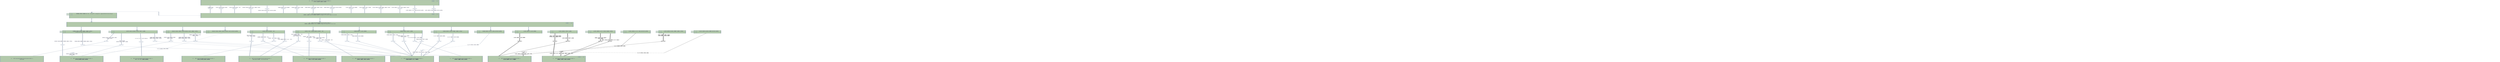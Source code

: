 <mxfile version="26.0.11">
  <diagram id="C5RBs43oDa-KdzZeNtuy" name="Page-1">
    <mxGraphModel dx="3411" dy="1087" grid="1" gridSize="10" guides="1" tooltips="1" connect="1" arrows="1" fold="1" page="1" pageScale="1" pageWidth="827" pageHeight="1169" math="0" shadow="0">
      <root>
        <mxCell id="WIyWlLk6GJQsqaUBKTNV-0" />
        <mxCell id="WIyWlLk6GJQsqaUBKTNV-1" parent="WIyWlLk6GJQsqaUBKTNV-0" />
        <mxCell id="wa7pGIvHQZhUAaAG7zMJ-72" style="edgeStyle=orthogonalEdgeStyle;rounded=0;orthogonalLoop=1;jettySize=auto;html=1;entryX=0.5;entryY=0;entryDx=0;entryDy=0;strokeColor=#788AA3;fontColor=#46495D;fillColor=#B2C9AB;" parent="WIyWlLk6GJQsqaUBKTNV-1" source="GCHiNnZhiZg94XGVvHNR-0" target="wa7pGIvHQZhUAaAG7zMJ-70" edge="1">
          <mxGeometry relative="1" as="geometry" />
        </mxCell>
        <mxCell id="wa7pGIvHQZhUAaAG7zMJ-74" style="edgeStyle=orthogonalEdgeStyle;rounded=0;orthogonalLoop=1;jettySize=auto;html=1;entryX=0.5;entryY=0;entryDx=0;entryDy=0;strokeColor=#788AA3;fontColor=#46495D;fillColor=#B2C9AB;" parent="WIyWlLk6GJQsqaUBKTNV-1" source="GCHiNnZhiZg94XGVvHNR-0" target="wa7pGIvHQZhUAaAG7zMJ-73" edge="1">
          <mxGeometry relative="1" as="geometry">
            <Array as="points">
              <mxPoint x="-355" y="360" />
              <mxPoint x="-355" y="295" />
              <mxPoint x="-602" y="295" />
            </Array>
          </mxGeometry>
        </mxCell>
        <mxCell id="GCHiNnZhiZg94XGVvHNR-0" value="«&lt;b&gt;&amp;nbsp;Component&lt;/b&gt;»&lt;br&gt;渠道对接层ugchanprod" style="html=1;dropTarget=0;whiteSpace=wrap;verticalAlign=top;labelBackgroundColor=none;fillColor=#B2C9AB;strokeColor=#788AA3;fontColor=#46495D;" parent="WIyWlLk6GJQsqaUBKTNV-1" vertex="1">
          <mxGeometry x="-200" y="320" width="880" height="80" as="geometry" />
        </mxCell>
        <mxCell id="GCHiNnZhiZg94XGVvHNR-1" value="" style="shape=module;jettyWidth=8;jettyHeight=4;labelBackgroundColor=none;fillColor=#B2C9AB;strokeColor=#788AA3;fontColor=#46495D;" parent="GCHiNnZhiZg94XGVvHNR-0" vertex="1">
          <mxGeometry x="1" width="20" height="20" relative="1" as="geometry">
            <mxPoint x="-27" y="7" as="offset" />
          </mxGeometry>
        </mxCell>
        <mxCell id="wa7pGIvHQZhUAaAG7zMJ-0" value="«&lt;b&gt;&amp;nbsp;Component&lt;/b&gt;»&lt;br&gt;外部渠道" style="html=1;dropTarget=0;whiteSpace=wrap;verticalAlign=top;labelBackgroundColor=none;fillColor=#B2C9AB;strokeColor=#788AA3;fontColor=#46495D;" parent="WIyWlLk6GJQsqaUBKTNV-1" vertex="1">
          <mxGeometry x="-200" y="100" width="880" height="90" as="geometry" />
        </mxCell>
        <mxCell id="wa7pGIvHQZhUAaAG7zMJ-1" value="" style="shape=module;jettyWidth=8;jettyHeight=4;labelBackgroundColor=none;fillColor=#B2C9AB;strokeColor=#788AA3;fontColor=#46495D;" parent="wa7pGIvHQZhUAaAG7zMJ-0" vertex="1">
          <mxGeometry x="1" width="20" height="20" relative="1" as="geometry">
            <mxPoint x="-27" y="7" as="offset" />
          </mxGeometry>
        </mxCell>
        <mxCell id="wa7pGIvHQZhUAaAG7zMJ-2" value="" style="rounded=0;orthogonalLoop=1;jettySize=auto;html=1;endArrow=halfCircle;endFill=0;endSize=6;strokeWidth=1;sketch=0;strokeColor=#788AA3;fontColor=#46495D;fillColor=#B2C9AB;exitX=0.039;exitY=1.033;exitDx=0;exitDy=0;exitPerimeter=0;" parent="WIyWlLk6GJQsqaUBKTNV-1" source="wa7pGIvHQZhUAaAG7zMJ-0" target="wa7pGIvHQZhUAaAG7zMJ-4" edge="1">
          <mxGeometry relative="1" as="geometry">
            <mxPoint x="-230" y="245" as="sourcePoint" />
          </mxGeometry>
        </mxCell>
        <mxCell id="wa7pGIvHQZhUAaAG7zMJ-6" value="撞库" style="edgeLabel;html=1;align=center;verticalAlign=middle;resizable=0;points=[];strokeColor=#788AA3;fontColor=#46495D;fillColor=#B2C9AB;" parent="wa7pGIvHQZhUAaAG7zMJ-2" vertex="1" connectable="0">
          <mxGeometry x="0.211" y="1" relative="1" as="geometry">
            <mxPoint as="offset" />
          </mxGeometry>
        </mxCell>
        <mxCell id="wa7pGIvHQZhUAaAG7zMJ-3" value="" style="rounded=0;orthogonalLoop=1;jettySize=auto;html=1;endArrow=oval;endFill=0;sketch=0;sourcePerimeterSpacing=0;targetPerimeterSpacing=0;endSize=10;strokeColor=#788AA3;fontColor=#46495D;fillColor=#B2C9AB;" parent="WIyWlLk6GJQsqaUBKTNV-1" target="wa7pGIvHQZhUAaAG7zMJ-4" edge="1">
          <mxGeometry relative="1" as="geometry">
            <mxPoint x="-165" y="319" as="sourcePoint" />
          </mxGeometry>
        </mxCell>
        <mxCell id="wa7pGIvHQZhUAaAG7zMJ-4" value="" style="ellipse;whiteSpace=wrap;html=1;align=center;aspect=fixed;fillColor=none;strokeColor=none;resizable=0;perimeter=centerPerimeter;rotatable=0;allowArrows=0;points=[];outlineConnect=1;fontColor=#46495D;" parent="WIyWlLk6GJQsqaUBKTNV-1" vertex="1">
          <mxGeometry x="-170" y="240" width="10" height="10" as="geometry" />
        </mxCell>
        <mxCell id="wa7pGIvHQZhUAaAG7zMJ-7" value="" style="rounded=0;orthogonalLoop=1;jettySize=auto;html=1;endArrow=halfCircle;endFill=0;endSize=6;strokeWidth=1;sketch=0;strokeColor=#788AA3;fontColor=#46495D;fillColor=#B2C9AB;exitX=0.084;exitY=1;exitDx=0;exitDy=0;exitPerimeter=0;" parent="WIyWlLk6GJQsqaUBKTNV-1" target="wa7pGIvHQZhUAaAG7zMJ-10" edge="1">
          <mxGeometry relative="1" as="geometry">
            <mxPoint x="-126" y="190" as="sourcePoint" />
          </mxGeometry>
        </mxCell>
        <mxCell id="wa7pGIvHQZhUAaAG7zMJ-8" value="贷前授信" style="edgeLabel;html=1;align=center;verticalAlign=middle;resizable=0;points=[];strokeColor=#788AA3;fontColor=#46495D;fillColor=#B2C9AB;" parent="wa7pGIvHQZhUAaAG7zMJ-7" vertex="1" connectable="0">
          <mxGeometry x="0.211" y="1" relative="1" as="geometry">
            <mxPoint as="offset" />
          </mxGeometry>
        </mxCell>
        <mxCell id="wa7pGIvHQZhUAaAG7zMJ-9" value="" style="rounded=0;orthogonalLoop=1;jettySize=auto;html=1;endArrow=oval;endFill=0;sketch=0;sourcePerimeterSpacing=0;targetPerimeterSpacing=0;endSize=10;strokeColor=#788AA3;fontColor=#46495D;fillColor=#B2C9AB;exitX=0.086;exitY=0.004;exitDx=0;exitDy=0;exitPerimeter=0;" parent="WIyWlLk6GJQsqaUBKTNV-1" target="wa7pGIvHQZhUAaAG7zMJ-10" edge="1">
          <mxGeometry relative="1" as="geometry">
            <mxPoint x="-125" y="320" as="sourcePoint" />
          </mxGeometry>
        </mxCell>
        <mxCell id="wa7pGIvHQZhUAaAG7zMJ-10" value="" style="ellipse;whiteSpace=wrap;html=1;align=center;aspect=fixed;fillColor=none;strokeColor=none;resizable=0;perimeter=centerPerimeter;rotatable=0;allowArrows=0;points=[];outlineConnect=1;fontColor=#46495D;" parent="WIyWlLk6GJQsqaUBKTNV-1" vertex="1">
          <mxGeometry x="-130" y="240" width="10" height="10" as="geometry" />
        </mxCell>
        <mxCell id="wa7pGIvHQZhUAaAG7zMJ-11" value="" style="rounded=0;orthogonalLoop=1;jettySize=auto;html=1;endArrow=halfCircle;endFill=0;endSize=6;strokeWidth=1;sketch=0;strokeColor=#788AA3;fontColor=#46495D;fillColor=#B2C9AB;exitX=0.084;exitY=1;exitDx=0;exitDy=0;exitPerimeter=0;" parent="WIyWlLk6GJQsqaUBKTNV-1" target="wa7pGIvHQZhUAaAG7zMJ-14" edge="1">
          <mxGeometry relative="1" as="geometry">
            <mxPoint x="-76" y="190" as="sourcePoint" />
          </mxGeometry>
        </mxCell>
        <mxCell id="wa7pGIvHQZhUAaAG7zMJ-12" value="贷前绑卡" style="edgeLabel;html=1;align=center;verticalAlign=middle;resizable=0;points=[];strokeColor=#788AA3;fontColor=#46495D;fillColor=#B2C9AB;" parent="wa7pGIvHQZhUAaAG7zMJ-11" vertex="1" connectable="0">
          <mxGeometry x="0.211" y="1" relative="1" as="geometry">
            <mxPoint as="offset" />
          </mxGeometry>
        </mxCell>
        <mxCell id="wa7pGIvHQZhUAaAG7zMJ-13" value="" style="rounded=0;orthogonalLoop=1;jettySize=auto;html=1;endArrow=oval;endFill=0;sketch=0;sourcePerimeterSpacing=0;targetPerimeterSpacing=0;endSize=10;strokeColor=#788AA3;fontColor=#46495D;fillColor=#B2C9AB;exitX=0.086;exitY=0.004;exitDx=0;exitDy=0;exitPerimeter=0;" parent="WIyWlLk6GJQsqaUBKTNV-1" target="wa7pGIvHQZhUAaAG7zMJ-14" edge="1">
          <mxGeometry relative="1" as="geometry">
            <mxPoint x="-75" y="320" as="sourcePoint" />
          </mxGeometry>
        </mxCell>
        <mxCell id="wa7pGIvHQZhUAaAG7zMJ-14" value="" style="ellipse;whiteSpace=wrap;html=1;align=center;aspect=fixed;fillColor=none;strokeColor=none;resizable=0;perimeter=centerPerimeter;rotatable=0;allowArrows=0;points=[];outlineConnect=1;fontColor=#46495D;" parent="WIyWlLk6GJQsqaUBKTNV-1" vertex="1">
          <mxGeometry x="-80" y="240" width="10" height="10" as="geometry" />
        </mxCell>
        <mxCell id="wa7pGIvHQZhUAaAG7zMJ-15" value="" style="rounded=0;orthogonalLoop=1;jettySize=auto;html=1;endArrow=halfCircle;endFill=0;endSize=6;strokeWidth=1;sketch=0;strokeColor=#788AA3;fontColor=#46495D;fillColor=#B2C9AB;exitX=0.21;exitY=1;exitDx=0;exitDy=0;exitPerimeter=0;" parent="WIyWlLk6GJQsqaUBKTNV-1" source="wa7pGIvHQZhUAaAG7zMJ-0" target="wa7pGIvHQZhUAaAG7zMJ-18" edge="1">
          <mxGeometry relative="1" as="geometry">
            <mxPoint x="-16" y="190" as="sourcePoint" />
          </mxGeometry>
        </mxCell>
        <mxCell id="wa7pGIvHQZhUAaAG7zMJ-16" value="授信结论查询" style="edgeLabel;html=1;align=center;verticalAlign=middle;resizable=0;points=[];strokeColor=#788AA3;fontColor=#46495D;fillColor=#B2C9AB;" parent="wa7pGIvHQZhUAaAG7zMJ-15" vertex="1" connectable="0">
          <mxGeometry x="0.211" y="1" relative="1" as="geometry">
            <mxPoint as="offset" />
          </mxGeometry>
        </mxCell>
        <mxCell id="wa7pGIvHQZhUAaAG7zMJ-17" value="" style="rounded=0;orthogonalLoop=1;jettySize=auto;html=1;endArrow=oval;endFill=0;sketch=0;sourcePerimeterSpacing=0;targetPerimeterSpacing=0;endSize=10;strokeColor=#788AA3;fontColor=#46495D;fillColor=#B2C9AB;exitX=0.086;exitY=0.004;exitDx=0;exitDy=0;exitPerimeter=0;" parent="WIyWlLk6GJQsqaUBKTNV-1" target="wa7pGIvHQZhUAaAG7zMJ-18" edge="1">
          <mxGeometry relative="1" as="geometry">
            <mxPoint x="-15" y="320" as="sourcePoint" />
          </mxGeometry>
        </mxCell>
        <mxCell id="wa7pGIvHQZhUAaAG7zMJ-18" value="" style="ellipse;whiteSpace=wrap;html=1;align=center;aspect=fixed;fillColor=none;strokeColor=none;resizable=0;perimeter=centerPerimeter;rotatable=0;allowArrows=0;points=[];outlineConnect=1;fontColor=#46495D;" parent="WIyWlLk6GJQsqaUBKTNV-1" vertex="1">
          <mxGeometry x="-20" y="240" width="10" height="10" as="geometry" />
        </mxCell>
        <mxCell id="wa7pGIvHQZhUAaAG7zMJ-19" value="" style="rounded=0;orthogonalLoop=1;jettySize=auto;html=1;endArrow=halfCircle;endFill=0;endSize=6;strokeWidth=1;sketch=0;strokeColor=#788AA3;fontColor=#46495D;fillColor=#B2C9AB;exitX=0.278;exitY=0;exitDx=0;exitDy=0;exitPerimeter=0;" parent="WIyWlLk6GJQsqaUBKTNV-1" source="GCHiNnZhiZg94XGVvHNR-0" target="wa7pGIvHQZhUAaAG7zMJ-22" edge="1">
          <mxGeometry relative="1" as="geometry">
            <mxPoint x="45.78" y="320.81" as="sourcePoint" />
          </mxGeometry>
        </mxCell>
        <mxCell id="wa7pGIvHQZhUAaAG7zMJ-20" value="授信结论回调" style="edgeLabel;html=1;align=center;verticalAlign=middle;resizable=0;points=[];strokeColor=#788AA3;fontColor=#46495D;fillColor=#B2C9AB;" parent="wa7pGIvHQZhUAaAG7zMJ-19" vertex="1" connectable="0">
          <mxGeometry x="0.211" y="1" relative="1" as="geometry">
            <mxPoint as="offset" />
          </mxGeometry>
        </mxCell>
        <mxCell id="wa7pGIvHQZhUAaAG7zMJ-21" value="" style="rounded=0;orthogonalLoop=1;jettySize=auto;html=1;endArrow=oval;endFill=0;sketch=0;sourcePerimeterSpacing=0;targetPerimeterSpacing=0;endSize=10;strokeColor=#788AA3;fontColor=#46495D;fillColor=#B2C9AB;" parent="WIyWlLk6GJQsqaUBKTNV-1" target="wa7pGIvHQZhUAaAG7zMJ-22" edge="1">
          <mxGeometry relative="1" as="geometry">
            <mxPoint x="45" y="193" as="sourcePoint" />
          </mxGeometry>
        </mxCell>
        <mxCell id="wa7pGIvHQZhUAaAG7zMJ-22" value="" style="ellipse;whiteSpace=wrap;html=1;align=center;aspect=fixed;fillColor=none;strokeColor=none;resizable=0;perimeter=centerPerimeter;rotatable=0;allowArrows=0;points=[];outlineConnect=1;fontColor=#46495D;" parent="WIyWlLk6GJQsqaUBKTNV-1" vertex="1">
          <mxGeometry x="40" y="240" width="10" height="10" as="geometry" />
        </mxCell>
        <mxCell id="wa7pGIvHQZhUAaAG7zMJ-23" value="" style="rounded=0;orthogonalLoop=1;jettySize=auto;html=1;endArrow=halfCircle;endFill=0;endSize=6;strokeWidth=1;sketch=0;strokeColor=#788AA3;fontColor=#46495D;fillColor=#B2C9AB;exitX=0.346;exitY=1.033;exitDx=0;exitDy=0;exitPerimeter=0;" parent="WIyWlLk6GJQsqaUBKTNV-1" source="wa7pGIvHQZhUAaAG7zMJ-0" target="wa7pGIvHQZhUAaAG7zMJ-26" edge="1">
          <mxGeometry relative="1" as="geometry">
            <mxPoint x="104" y="190" as="sourcePoint" />
          </mxGeometry>
        </mxCell>
        <mxCell id="wa7pGIvHQZhUAaAG7zMJ-24" value="借款试算" style="edgeLabel;html=1;align=center;verticalAlign=middle;resizable=0;points=[];strokeColor=#788AA3;fontColor=#46495D;fillColor=#B2C9AB;" parent="wa7pGIvHQZhUAaAG7zMJ-23" vertex="1" connectable="0">
          <mxGeometry x="0.211" y="1" relative="1" as="geometry">
            <mxPoint as="offset" />
          </mxGeometry>
        </mxCell>
        <mxCell id="wa7pGIvHQZhUAaAG7zMJ-25" value="" style="rounded=0;orthogonalLoop=1;jettySize=auto;html=1;endArrow=oval;endFill=0;sketch=0;sourcePerimeterSpacing=0;targetPerimeterSpacing=0;endSize=10;strokeColor=#788AA3;fontColor=#46495D;fillColor=#B2C9AB;exitX=0.086;exitY=0.004;exitDx=0;exitDy=0;exitPerimeter=0;" parent="WIyWlLk6GJQsqaUBKTNV-1" target="wa7pGIvHQZhUAaAG7zMJ-26" edge="1">
          <mxGeometry relative="1" as="geometry">
            <mxPoint x="105" y="320" as="sourcePoint" />
          </mxGeometry>
        </mxCell>
        <mxCell id="wa7pGIvHQZhUAaAG7zMJ-26" value="" style="ellipse;whiteSpace=wrap;html=1;align=center;aspect=fixed;fillColor=none;strokeColor=none;resizable=0;perimeter=centerPerimeter;rotatable=0;allowArrows=0;points=[];outlineConnect=1;fontColor=#46495D;" parent="WIyWlLk6GJQsqaUBKTNV-1" vertex="1">
          <mxGeometry x="100" y="240" width="10" height="10" as="geometry" />
        </mxCell>
        <mxCell id="wa7pGIvHQZhUAaAG7zMJ-27" value="" style="rounded=0;orthogonalLoop=1;jettySize=auto;html=1;endArrow=halfCircle;endFill=0;endSize=6;strokeWidth=1;sketch=0;strokeColor=#788AA3;fontColor=#46495D;fillColor=#B2C9AB;exitX=0.622;exitY=1.004;exitDx=0;exitDy=0;exitPerimeter=0;" parent="WIyWlLk6GJQsqaUBKTNV-1" target="wa7pGIvHQZhUAaAG7zMJ-30" edge="1">
          <mxGeometry relative="1" as="geometry">
            <mxPoint x="155" y="190" as="sourcePoint" />
          </mxGeometry>
        </mxCell>
        <mxCell id="wa7pGIvHQZhUAaAG7zMJ-28" value="借款申请" style="edgeLabel;html=1;align=center;verticalAlign=middle;resizable=0;points=[];strokeColor=#788AA3;fontColor=#46495D;fillColor=#B2C9AB;" parent="wa7pGIvHQZhUAaAG7zMJ-27" vertex="1" connectable="0">
          <mxGeometry x="0.211" y="1" relative="1" as="geometry">
            <mxPoint as="offset" />
          </mxGeometry>
        </mxCell>
        <mxCell id="wa7pGIvHQZhUAaAG7zMJ-29" value="" style="rounded=0;orthogonalLoop=1;jettySize=auto;html=1;endArrow=oval;endFill=0;sketch=0;sourcePerimeterSpacing=0;targetPerimeterSpacing=0;endSize=10;strokeColor=#788AA3;fontColor=#46495D;fillColor=#B2C9AB;exitX=0.086;exitY=0.004;exitDx=0;exitDy=0;exitPerimeter=0;" parent="WIyWlLk6GJQsqaUBKTNV-1" target="wa7pGIvHQZhUAaAG7zMJ-30" edge="1">
          <mxGeometry relative="1" as="geometry">
            <mxPoint x="155" y="320" as="sourcePoint" />
          </mxGeometry>
        </mxCell>
        <mxCell id="wa7pGIvHQZhUAaAG7zMJ-30" value="" style="ellipse;whiteSpace=wrap;html=1;align=center;aspect=fixed;fillColor=none;strokeColor=none;resizable=0;perimeter=centerPerimeter;rotatable=0;allowArrows=0;points=[];outlineConnect=1;fontColor=#46495D;" parent="WIyWlLk6GJQsqaUBKTNV-1" vertex="1">
          <mxGeometry x="150" y="240" width="10" height="10" as="geometry" />
        </mxCell>
        <mxCell id="wa7pGIvHQZhUAaAG7zMJ-31" value="" style="rounded=0;orthogonalLoop=1;jettySize=auto;html=1;endArrow=halfCircle;endFill=0;endSize=6;strokeWidth=1;sketch=0;strokeColor=#788AA3;fontColor=#46495D;fillColor=#B2C9AB;exitX=0.622;exitY=1.004;exitDx=0;exitDy=0;exitPerimeter=0;" parent="WIyWlLk6GJQsqaUBKTNV-1" target="wa7pGIvHQZhUAaAG7zMJ-34" edge="1">
          <mxGeometry relative="1" as="geometry">
            <mxPoint x="215" y="190" as="sourcePoint" />
          </mxGeometry>
        </mxCell>
        <mxCell id="wa7pGIvHQZhUAaAG7zMJ-32" value="借款进度查询" style="edgeLabel;html=1;align=center;verticalAlign=middle;resizable=0;points=[];strokeColor=#788AA3;fontColor=#46495D;fillColor=#B2C9AB;" parent="wa7pGIvHQZhUAaAG7zMJ-31" vertex="1" connectable="0">
          <mxGeometry x="0.211" y="1" relative="1" as="geometry">
            <mxPoint as="offset" />
          </mxGeometry>
        </mxCell>
        <mxCell id="wa7pGIvHQZhUAaAG7zMJ-33" value="" style="rounded=0;orthogonalLoop=1;jettySize=auto;html=1;endArrow=oval;endFill=0;sketch=0;sourcePerimeterSpacing=0;targetPerimeterSpacing=0;endSize=10;strokeColor=#788AA3;fontColor=#46495D;fillColor=#B2C9AB;exitX=0.086;exitY=0.004;exitDx=0;exitDy=0;exitPerimeter=0;" parent="WIyWlLk6GJQsqaUBKTNV-1" target="wa7pGIvHQZhUAaAG7zMJ-34" edge="1">
          <mxGeometry relative="1" as="geometry">
            <mxPoint x="215" y="320" as="sourcePoint" />
          </mxGeometry>
        </mxCell>
        <mxCell id="wa7pGIvHQZhUAaAG7zMJ-34" value="" style="ellipse;whiteSpace=wrap;html=1;align=center;aspect=fixed;fillColor=none;strokeColor=none;resizable=0;perimeter=centerPerimeter;rotatable=0;allowArrows=0;points=[];outlineConnect=1;fontColor=#46495D;" parent="WIyWlLk6GJQsqaUBKTNV-1" vertex="1">
          <mxGeometry x="210" y="240" width="10" height="10" as="geometry" />
        </mxCell>
        <mxCell id="wa7pGIvHQZhUAaAG7zMJ-35" value="" style="rounded=0;orthogonalLoop=1;jettySize=auto;html=1;endArrow=halfCircle;endFill=0;endSize=6;strokeWidth=1;sketch=0;strokeColor=#788AA3;fontColor=#46495D;fillColor=#B2C9AB;exitX=0.622;exitY=1.004;exitDx=0;exitDy=0;exitPerimeter=0;" parent="WIyWlLk6GJQsqaUBKTNV-1" target="wa7pGIvHQZhUAaAG7zMJ-38" edge="1">
          <mxGeometry relative="1" as="geometry">
            <mxPoint x="285" y="190" as="sourcePoint" />
          </mxGeometry>
        </mxCell>
        <mxCell id="wa7pGIvHQZhUAaAG7zMJ-36" value="借款状态回调" style="edgeLabel;html=1;align=center;verticalAlign=middle;resizable=0;points=[];strokeColor=#788AA3;fontColor=#46495D;fillColor=#B2C9AB;" parent="wa7pGIvHQZhUAaAG7zMJ-35" vertex="1" connectable="0">
          <mxGeometry x="0.211" y="1" relative="1" as="geometry">
            <mxPoint as="offset" />
          </mxGeometry>
        </mxCell>
        <mxCell id="wa7pGIvHQZhUAaAG7zMJ-37" value="" style="rounded=0;orthogonalLoop=1;jettySize=auto;html=1;endArrow=oval;endFill=0;sketch=0;sourcePerimeterSpacing=0;targetPerimeterSpacing=0;endSize=10;strokeColor=#788AA3;fontColor=#46495D;fillColor=#B2C9AB;exitX=0.086;exitY=0.004;exitDx=0;exitDy=0;exitPerimeter=0;" parent="WIyWlLk6GJQsqaUBKTNV-1" target="wa7pGIvHQZhUAaAG7zMJ-38" edge="1">
          <mxGeometry relative="1" as="geometry">
            <mxPoint x="285" y="320" as="sourcePoint" />
          </mxGeometry>
        </mxCell>
        <mxCell id="wa7pGIvHQZhUAaAG7zMJ-38" value="" style="ellipse;whiteSpace=wrap;html=1;align=center;aspect=fixed;fillColor=none;strokeColor=none;resizable=0;perimeter=centerPerimeter;rotatable=0;allowArrows=0;points=[];outlineConnect=1;fontColor=#46495D;" parent="WIyWlLk6GJQsqaUBKTNV-1" vertex="1">
          <mxGeometry x="280" y="240" width="10" height="10" as="geometry" />
        </mxCell>
        <mxCell id="wa7pGIvHQZhUAaAG7zMJ-39" value="" style="rounded=0;orthogonalLoop=1;jettySize=auto;html=1;endArrow=halfCircle;endFill=0;endSize=6;strokeWidth=1;sketch=0;strokeColor=#788AA3;fontColor=#46495D;fillColor=#B2C9AB;exitX=0.622;exitY=1.004;exitDx=0;exitDy=0;exitPerimeter=0;" parent="WIyWlLk6GJQsqaUBKTNV-1" target="wa7pGIvHQZhUAaAG7zMJ-42" edge="1">
          <mxGeometry relative="1" as="geometry">
            <mxPoint x="355" y="190" as="sourcePoint" />
          </mxGeometry>
        </mxCell>
        <mxCell id="wa7pGIvHQZhUAaAG7zMJ-40" value="还款试算" style="edgeLabel;html=1;align=center;verticalAlign=middle;resizable=0;points=[];strokeColor=#788AA3;fontColor=#46495D;fillColor=#B2C9AB;" parent="wa7pGIvHQZhUAaAG7zMJ-39" vertex="1" connectable="0">
          <mxGeometry x="0.211" y="1" relative="1" as="geometry">
            <mxPoint as="offset" />
          </mxGeometry>
        </mxCell>
        <mxCell id="wa7pGIvHQZhUAaAG7zMJ-41" value="" style="rounded=0;orthogonalLoop=1;jettySize=auto;html=1;endArrow=oval;endFill=0;sketch=0;sourcePerimeterSpacing=0;targetPerimeterSpacing=0;endSize=10;strokeColor=#788AA3;fontColor=#46495D;fillColor=#B2C9AB;exitX=0.086;exitY=0.004;exitDx=0;exitDy=0;exitPerimeter=0;" parent="WIyWlLk6GJQsqaUBKTNV-1" target="wa7pGIvHQZhUAaAG7zMJ-42" edge="1">
          <mxGeometry relative="1" as="geometry">
            <mxPoint x="355" y="320" as="sourcePoint" />
          </mxGeometry>
        </mxCell>
        <mxCell id="wa7pGIvHQZhUAaAG7zMJ-42" value="" style="ellipse;whiteSpace=wrap;html=1;align=center;aspect=fixed;fillColor=none;strokeColor=none;resizable=0;perimeter=centerPerimeter;rotatable=0;allowArrows=0;points=[];outlineConnect=1;fontColor=#46495D;" parent="WIyWlLk6GJQsqaUBKTNV-1" vertex="1">
          <mxGeometry x="350" y="240" width="10" height="10" as="geometry" />
        </mxCell>
        <mxCell id="wa7pGIvHQZhUAaAG7zMJ-43" value="" style="rounded=0;orthogonalLoop=1;jettySize=auto;html=1;endArrow=halfCircle;endFill=0;endSize=6;strokeWidth=1;sketch=0;strokeColor=#788AA3;fontColor=#46495D;fillColor=#B2C9AB;exitX=0.622;exitY=1.004;exitDx=0;exitDy=0;exitPerimeter=0;" parent="WIyWlLk6GJQsqaUBKTNV-1" target="wa7pGIvHQZhUAaAG7zMJ-46" edge="1">
          <mxGeometry relative="1" as="geometry">
            <mxPoint x="405" y="190" as="sourcePoint" />
          </mxGeometry>
        </mxCell>
        <mxCell id="wa7pGIvHQZhUAaAG7zMJ-44" value="还款申请" style="edgeLabel;html=1;align=center;verticalAlign=middle;resizable=0;points=[];strokeColor=#788AA3;fontColor=#46495D;fillColor=#B2C9AB;" parent="wa7pGIvHQZhUAaAG7zMJ-43" vertex="1" connectable="0">
          <mxGeometry x="0.211" y="1" relative="1" as="geometry">
            <mxPoint as="offset" />
          </mxGeometry>
        </mxCell>
        <mxCell id="wa7pGIvHQZhUAaAG7zMJ-45" value="" style="rounded=0;orthogonalLoop=1;jettySize=auto;html=1;endArrow=oval;endFill=0;sketch=0;sourcePerimeterSpacing=0;targetPerimeterSpacing=0;endSize=10;strokeColor=#788AA3;fontColor=#46495D;fillColor=#B2C9AB;exitX=0.086;exitY=0.004;exitDx=0;exitDy=0;exitPerimeter=0;" parent="WIyWlLk6GJQsqaUBKTNV-1" target="wa7pGIvHQZhUAaAG7zMJ-46" edge="1">
          <mxGeometry relative="1" as="geometry">
            <mxPoint x="405" y="320" as="sourcePoint" />
          </mxGeometry>
        </mxCell>
        <mxCell id="wa7pGIvHQZhUAaAG7zMJ-46" value="" style="ellipse;whiteSpace=wrap;html=1;align=center;aspect=fixed;fillColor=none;strokeColor=none;resizable=0;perimeter=centerPerimeter;rotatable=0;allowArrows=0;points=[];outlineConnect=1;fontColor=#46495D;" parent="WIyWlLk6GJQsqaUBKTNV-1" vertex="1">
          <mxGeometry x="400" y="240" width="10" height="10" as="geometry" />
        </mxCell>
        <mxCell id="wa7pGIvHQZhUAaAG7zMJ-47" value="" style="rounded=0;orthogonalLoop=1;jettySize=auto;html=1;endArrow=halfCircle;endFill=0;endSize=6;strokeWidth=1;sketch=0;strokeColor=#788AA3;fontColor=#46495D;fillColor=#B2C9AB;exitX=0.622;exitY=1.004;exitDx=0;exitDy=0;exitPerimeter=0;" parent="WIyWlLk6GJQsqaUBKTNV-1" target="wa7pGIvHQZhUAaAG7zMJ-50" edge="1">
          <mxGeometry relative="1" as="geometry">
            <mxPoint x="465" y="190" as="sourcePoint" />
          </mxGeometry>
        </mxCell>
        <mxCell id="wa7pGIvHQZhUAaAG7zMJ-48" value="还款结果查询" style="edgeLabel;html=1;align=center;verticalAlign=middle;resizable=0;points=[];strokeColor=#788AA3;fontColor=#46495D;fillColor=#B2C9AB;" parent="wa7pGIvHQZhUAaAG7zMJ-47" vertex="1" connectable="0">
          <mxGeometry x="0.211" y="1" relative="1" as="geometry">
            <mxPoint as="offset" />
          </mxGeometry>
        </mxCell>
        <mxCell id="wa7pGIvHQZhUAaAG7zMJ-49" value="" style="rounded=0;orthogonalLoop=1;jettySize=auto;html=1;endArrow=oval;endFill=0;sketch=0;sourcePerimeterSpacing=0;targetPerimeterSpacing=0;endSize=10;strokeColor=#788AA3;fontColor=#46495D;fillColor=#B2C9AB;exitX=0.086;exitY=0.004;exitDx=0;exitDy=0;exitPerimeter=0;" parent="WIyWlLk6GJQsqaUBKTNV-1" target="wa7pGIvHQZhUAaAG7zMJ-50" edge="1">
          <mxGeometry relative="1" as="geometry">
            <mxPoint x="465" y="320" as="sourcePoint" />
          </mxGeometry>
        </mxCell>
        <mxCell id="wa7pGIvHQZhUAaAG7zMJ-50" value="" style="ellipse;whiteSpace=wrap;html=1;align=center;aspect=fixed;fillColor=none;strokeColor=none;resizable=0;perimeter=centerPerimeter;rotatable=0;allowArrows=0;points=[];outlineConnect=1;fontColor=#46495D;" parent="WIyWlLk6GJQsqaUBKTNV-1" vertex="1">
          <mxGeometry x="460" y="240" width="10" height="10" as="geometry" />
        </mxCell>
        <mxCell id="wa7pGIvHQZhUAaAG7zMJ-51" value="" style="rounded=0;orthogonalLoop=1;jettySize=auto;html=1;endArrow=halfCircle;endFill=0;endSize=6;strokeWidth=1;sketch=0;strokeColor=#788AA3;fontColor=#46495D;fillColor=#B2C9AB;exitX=0.622;exitY=1.004;exitDx=0;exitDy=0;exitPerimeter=0;" parent="WIyWlLk6GJQsqaUBKTNV-1" target="wa7pGIvHQZhUAaAG7zMJ-54" edge="1">
          <mxGeometry relative="1" as="geometry">
            <mxPoint x="535" y="190" as="sourcePoint" />
          </mxGeometry>
        </mxCell>
        <mxCell id="wa7pGIvHQZhUAaAG7zMJ-52" value="还款计划查询" style="edgeLabel;html=1;align=center;verticalAlign=middle;resizable=0;points=[];strokeColor=#788AA3;fontColor=#46495D;fillColor=#B2C9AB;" parent="wa7pGIvHQZhUAaAG7zMJ-51" vertex="1" connectable="0">
          <mxGeometry x="0.211" y="1" relative="1" as="geometry">
            <mxPoint as="offset" />
          </mxGeometry>
        </mxCell>
        <mxCell id="wa7pGIvHQZhUAaAG7zMJ-53" value="" style="rounded=0;orthogonalLoop=1;jettySize=auto;html=1;endArrow=oval;endFill=0;sketch=0;sourcePerimeterSpacing=0;targetPerimeterSpacing=0;endSize=10;strokeColor=#788AA3;fontColor=#46495D;fillColor=#B2C9AB;exitX=0.086;exitY=0.004;exitDx=0;exitDy=0;exitPerimeter=0;" parent="WIyWlLk6GJQsqaUBKTNV-1" target="wa7pGIvHQZhUAaAG7zMJ-54" edge="1">
          <mxGeometry relative="1" as="geometry">
            <mxPoint x="535" y="320" as="sourcePoint" />
          </mxGeometry>
        </mxCell>
        <mxCell id="wa7pGIvHQZhUAaAG7zMJ-54" value="" style="ellipse;whiteSpace=wrap;html=1;align=center;aspect=fixed;fillColor=none;strokeColor=none;resizable=0;perimeter=centerPerimeter;rotatable=0;allowArrows=0;points=[];outlineConnect=1;fontColor=#46495D;" parent="WIyWlLk6GJQsqaUBKTNV-1" vertex="1">
          <mxGeometry x="530" y="240" width="10" height="10" as="geometry" />
        </mxCell>
        <mxCell id="wa7pGIvHQZhUAaAG7zMJ-63" value="" style="rounded=0;orthogonalLoop=1;jettySize=auto;html=1;endArrow=halfCircle;endFill=0;endSize=6;strokeWidth=1;sketch=0;strokeColor=#788AA3;fontColor=#46495D;fillColor=#B2C9AB;exitX=0.318;exitY=-0.005;exitDx=0;exitDy=0;exitPerimeter=0;" parent="WIyWlLk6GJQsqaUBKTNV-1" edge="1">
          <mxGeometry relative="1" as="geometry">
            <mxPoint x="590" y="317" as="sourcePoint" />
            <mxPoint x="590.0" y="242" as="targetPoint" />
          </mxGeometry>
        </mxCell>
        <mxCell id="wa7pGIvHQZhUAaAG7zMJ-64" value="还款计划回调" style="edgeLabel;html=1;align=center;verticalAlign=middle;resizable=0;points=[];strokeColor=#788AA3;fontColor=#46495D;fillColor=#B2C9AB;" parent="wa7pGIvHQZhUAaAG7zMJ-63" vertex="1" connectable="0">
          <mxGeometry x="0.211" y="1" relative="1" as="geometry">
            <mxPoint as="offset" />
          </mxGeometry>
        </mxCell>
        <mxCell id="wa7pGIvHQZhUAaAG7zMJ-65" value="" style="rounded=0;orthogonalLoop=1;jettySize=auto;html=1;endArrow=oval;endFill=0;sketch=0;sourcePerimeterSpacing=0;targetPerimeterSpacing=0;endSize=10;strokeColor=#788AA3;fontColor=#46495D;fillColor=#B2C9AB;exitX=0.295;exitY=1.033;exitDx=0;exitDy=0;exitPerimeter=0;" parent="WIyWlLk6GJQsqaUBKTNV-1" edge="1">
          <mxGeometry relative="1" as="geometry">
            <mxPoint x="590" y="190" as="sourcePoint" />
            <mxPoint x="590.0" y="242" as="targetPoint" />
          </mxGeometry>
        </mxCell>
        <mxCell id="wa7pGIvHQZhUAaAG7zMJ-66" value="" style="ellipse;whiteSpace=wrap;html=1;align=center;aspect=fixed;fillColor=none;strokeColor=none;resizable=0;perimeter=centerPerimeter;rotatable=0;allowArrows=0;points=[];outlineConnect=1;fontColor=#46495D;" parent="WIyWlLk6GJQsqaUBKTNV-1" vertex="1">
          <mxGeometry x="60" y="260" width="10" height="10" as="geometry" />
        </mxCell>
        <mxCell id="wa7pGIvHQZhUAaAG7zMJ-67" value="" style="rounded=0;orthogonalLoop=1;jettySize=auto;html=1;endArrow=halfCircle;endFill=0;endSize=6;strokeWidth=1;sketch=0;strokeColor=#788AA3;fontColor=#46495D;fillColor=#B2C9AB;exitX=0.318;exitY=-0.005;exitDx=0;exitDy=0;exitPerimeter=0;" parent="WIyWlLk6GJQsqaUBKTNV-1" edge="1">
          <mxGeometry relative="1" as="geometry">
            <mxPoint x="660" y="317" as="sourcePoint" />
            <mxPoint x="660.0" y="242" as="targetPoint" />
          </mxGeometry>
        </mxCell>
        <mxCell id="wa7pGIvHQZhUAaAG7zMJ-68" value="还款结果回调" style="edgeLabel;html=1;align=center;verticalAlign=middle;resizable=0;points=[];strokeColor=#788AA3;fontColor=#46495D;fillColor=#B2C9AB;" parent="wa7pGIvHQZhUAaAG7zMJ-67" vertex="1" connectable="0">
          <mxGeometry x="0.211" y="1" relative="1" as="geometry">
            <mxPoint as="offset" />
          </mxGeometry>
        </mxCell>
        <mxCell id="wa7pGIvHQZhUAaAG7zMJ-69" value="" style="rounded=0;orthogonalLoop=1;jettySize=auto;html=1;endArrow=oval;endFill=0;sketch=0;sourcePerimeterSpacing=0;targetPerimeterSpacing=0;endSize=10;strokeColor=#788AA3;fontColor=#46495D;fillColor=#B2C9AB;exitX=0.295;exitY=1.033;exitDx=0;exitDy=0;exitPerimeter=0;" parent="WIyWlLk6GJQsqaUBKTNV-1" edge="1">
          <mxGeometry relative="1" as="geometry">
            <mxPoint x="660" y="190" as="sourcePoint" />
            <mxPoint x="660.0" y="242" as="targetPoint" />
          </mxGeometry>
        </mxCell>
        <mxCell id="wa7pGIvHQZhUAaAG7zMJ-70" value="«&lt;b&gt;&amp;nbsp;Component&lt;/b&gt;»&lt;br&gt;渠道核心层apiopfcore" style="html=1;dropTarget=0;whiteSpace=wrap;verticalAlign=top;labelBackgroundColor=none;fillColor=#B2C9AB;strokeColor=#788AA3;fontColor=#46495D;" parent="WIyWlLk6GJQsqaUBKTNV-1" vertex="1">
          <mxGeometry x="-695" y="470" width="1870" height="80" as="geometry" />
        </mxCell>
        <mxCell id="wa7pGIvHQZhUAaAG7zMJ-71" value="" style="shape=module;jettyWidth=8;jettyHeight=4;labelBackgroundColor=none;fillColor=#B2C9AB;strokeColor=#788AA3;fontColor=#46495D;" parent="wa7pGIvHQZhUAaAG7zMJ-70" vertex="1">
          <mxGeometry x="1" width="20" height="20" relative="1" as="geometry">
            <mxPoint x="-27" y="7" as="offset" />
          </mxGeometry>
        </mxCell>
        <mxCell id="wa7pGIvHQZhUAaAG7zMJ-73" value="撞库接口-xyf-api-gateway" style="shape=module;align=left;spacingLeft=20;align=center;verticalAlign=top;whiteSpace=wrap;html=1;strokeColor=#788AA3;fontColor=#46495D;fillColor=#B2C9AB;" parent="WIyWlLk6GJQsqaUBKTNV-1" vertex="1">
          <mxGeometry x="-695" y="315" width="185" height="90" as="geometry" />
        </mxCell>
        <mxCell id="wa7pGIvHQZhUAaAG7zMJ-75" style="edgeStyle=orthogonalEdgeStyle;rounded=0;orthogonalLoop=1;jettySize=auto;html=1;entryX=0.049;entryY=0.022;entryDx=0;entryDy=0;entryPerimeter=0;strokeColor=#788AA3;fontColor=#46495D;fillColor=#B2C9AB;" parent="WIyWlLk6GJQsqaUBKTNV-1" source="wa7pGIvHQZhUAaAG7zMJ-73" target="wa7pGIvHQZhUAaAG7zMJ-70" edge="1">
          <mxGeometry relative="1" as="geometry" />
        </mxCell>
        <mxCell id="wa7pGIvHQZhUAaAG7zMJ-76" value="撞库信息查询-apiopfcore" style="shape=module;align=left;spacingLeft=20;align=center;verticalAlign=top;whiteSpace=wrap;html=1;strokeColor=#788AA3;fontColor=#46495D;fillColor=#B2C9AB;" parent="WIyWlLk6GJQsqaUBKTNV-1" vertex="1">
          <mxGeometry x="-720" y="610" width="150" height="50" as="geometry" />
        </mxCell>
        <mxCell id="wa7pGIvHQZhUAaAG7zMJ-81" value="«&lt;b&gt;&amp;nbsp;Component&lt;/b&gt;»&lt;br&gt;&lt;b&gt;风控系统&lt;/b&gt;" style="html=1;dropTarget=0;whiteSpace=wrap;strokeColor=#788AA3;fontColor=#46495D;fillColor=#B2C9AB;" parent="WIyWlLk6GJQsqaUBKTNV-1" vertex="1">
          <mxGeometry x="-720" y="1040" width="160" height="100" as="geometry" />
        </mxCell>
        <mxCell id="wa7pGIvHQZhUAaAG7zMJ-82" value="" style="shape=module;jettyWidth=8;jettyHeight=4;strokeColor=#788AA3;fontColor=#46495D;fillColor=#B2C9AB;" parent="wa7pGIvHQZhUAaAG7zMJ-81" vertex="1">
          <mxGeometry x="201" width="20" height="20" relative="1" as="geometry">
            <mxPoint x="-27" y="7" as="offset" />
          </mxGeometry>
        </mxCell>
        <mxCell id="wa7pGIvHQZhUAaAG7zMJ-83" value="«&lt;b&gt;&amp;nbsp;Component&lt;/b&gt;»&lt;br&gt;&lt;b&gt;借款引擎&lt;/b&gt;" style="html=1;dropTarget=0;whiteSpace=wrap;strokeColor=#788AA3;fontColor=#46495D;fillColor=#B2C9AB;" parent="WIyWlLk6GJQsqaUBKTNV-1" vertex="1">
          <mxGeometry x="500" y="1040" width="160" height="100" as="geometry" />
        </mxCell>
        <mxCell id="wa7pGIvHQZhUAaAG7zMJ-84" value="" style="shape=module;jettyWidth=8;jettyHeight=4;strokeColor=#788AA3;fontColor=#46495D;fillColor=#B2C9AB;" parent="wa7pGIvHQZhUAaAG7zMJ-83" vertex="1">
          <mxGeometry x="200" width="20" height="20" relative="1" as="geometry">
            <mxPoint x="-27" y="7" as="offset" />
          </mxGeometry>
        </mxCell>
        <mxCell id="wa7pGIvHQZhUAaAG7zMJ-85" value="«&lt;b&gt;&amp;nbsp;Component&lt;/b&gt;»&lt;br&gt;&lt;b&gt;还款引擎&lt;/b&gt;" style="html=1;dropTarget=0;whiteSpace=wrap;strokeColor=#788AA3;fontColor=#46495D;fillColor=#B2C9AB;" parent="WIyWlLk6GJQsqaUBKTNV-1" vertex="1">
          <mxGeometry x="860" y="1040" width="160" height="100" as="geometry" />
        </mxCell>
        <mxCell id="wa7pGIvHQZhUAaAG7zMJ-86" value="" style="shape=module;jettyWidth=8;jettyHeight=4;strokeColor=#788AA3;fontColor=#46495D;fillColor=#B2C9AB;" parent="wa7pGIvHQZhUAaAG7zMJ-85" vertex="1">
          <mxGeometry x="177" width="20" height="20" relative="1" as="geometry">
            <mxPoint x="-27" y="7" as="offset" />
          </mxGeometry>
        </mxCell>
        <mxCell id="wa7pGIvHQZhUAaAG7zMJ-87" value="«&lt;b&gt;&amp;nbsp;Component&lt;/b&gt;»&lt;br&gt;&lt;b&gt;bank-core&lt;/b&gt;" style="html=1;dropTarget=0;whiteSpace=wrap;strokeColor=#788AA3;fontColor=#46495D;fillColor=#B2C9AB;" parent="WIyWlLk6GJQsqaUBKTNV-1" vertex="1">
          <mxGeometry x="-60" y="1040" width="160" height="100" as="geometry" />
        </mxCell>
        <mxCell id="wa7pGIvHQZhUAaAG7zMJ-88" value="" style="shape=module;jettyWidth=8;jettyHeight=4;strokeColor=#788AA3;fontColor=#46495D;fillColor=#B2C9AB;" parent="wa7pGIvHQZhUAaAG7zMJ-87" vertex="1">
          <mxGeometry x="257" width="20" height="20" relative="1" as="geometry">
            <mxPoint x="-27" y="7" as="offset" />
          </mxGeometry>
        </mxCell>
        <mxCell id="wa7pGIvHQZhUAaAG7zMJ-89" value="«&lt;b&gt;&amp;nbsp;Component&lt;/b&gt;»&lt;br&gt;&lt;b&gt;支付系统&lt;/b&gt;" style="html=1;dropTarget=0;whiteSpace=wrap;strokeColor=#788AA3;fontColor=#46495D;fillColor=#B2C9AB;" parent="WIyWlLk6GJQsqaUBKTNV-1" vertex="1">
          <mxGeometry x="140" y="1040" width="160" height="100" as="geometry" />
        </mxCell>
        <mxCell id="wa7pGIvHQZhUAaAG7zMJ-90" value="" style="shape=module;jettyWidth=8;jettyHeight=4;strokeColor=#788AA3;fontColor=#46495D;fillColor=#B2C9AB;" parent="wa7pGIvHQZhUAaAG7zMJ-89" vertex="1">
          <mxGeometry x="248" width="20" height="20" relative="1" as="geometry">
            <mxPoint x="-27" y="7" as="offset" />
          </mxGeometry>
        </mxCell>
        <mxCell id="wa7pGIvHQZhUAaAG7zMJ-95" value="«&lt;b&gt;&amp;nbsp;Component&lt;/b&gt;»&lt;br&gt;&lt;b&gt;账务系统&lt;/b&gt;" style="html=1;dropTarget=0;whiteSpace=wrap;strokeColor=#788AA3;fontColor=#46495D;fillColor=#B2C9AB;" parent="WIyWlLk6GJQsqaUBKTNV-1" vertex="1">
          <mxGeometry x="1060" y="1040" width="160" height="100" as="geometry" />
        </mxCell>
        <mxCell id="wa7pGIvHQZhUAaAG7zMJ-96" value="" style="shape=module;jettyWidth=8;jettyHeight=4;strokeColor=#788AA3;fontColor=#46495D;fillColor=#B2C9AB;" parent="wa7pGIvHQZhUAaAG7zMJ-95" vertex="1">
          <mxGeometry x="1" width="20" height="20" relative="1" as="geometry">
            <mxPoint x="-27" y="7" as="offset" />
          </mxGeometry>
        </mxCell>
        <mxCell id="wa7pGIvHQZhUAaAG7zMJ-97" value="«&lt;b&gt;&amp;nbsp;Component&lt;/b&gt;»&lt;br&gt;&lt;b&gt;KYC系统&lt;/b&gt;" style="html=1;dropTarget=0;whiteSpace=wrap;strokeColor=#788AA3;fontColor=#46495D;fillColor=#B2C9AB;" parent="WIyWlLk6GJQsqaUBKTNV-1" vertex="1">
          <mxGeometry x="-498" y="1040" width="160" height="100" as="geometry" />
        </mxCell>
        <mxCell id="wa7pGIvHQZhUAaAG7zMJ-98" value="" style="shape=module;jettyWidth=8;jettyHeight=4;strokeColor=#788AA3;fontColor=#46495D;fillColor=#B2C9AB;" parent="wa7pGIvHQZhUAaAG7zMJ-97" vertex="1">
          <mxGeometry x="235" width="20" height="20" relative="1" as="geometry">
            <mxPoint x="-27" y="7" as="offset" />
          </mxGeometry>
        </mxCell>
        <mxCell id="wa7pGIvHQZhUAaAG7zMJ-99" value="" style="rounded=0;orthogonalLoop=1;jettySize=auto;html=1;endArrow=halfCircle;endFill=0;endSize=6;strokeWidth=1;sketch=0;strokeColor=#788AA3;fontColor=#46495D;fillColor=#B2C9AB;exitX=0;exitY=1;exitDx=10;exitDy=0;exitPerimeter=0;" parent="WIyWlLk6GJQsqaUBKTNV-1" source="wa7pGIvHQZhUAaAG7zMJ-76" target="wa7pGIvHQZhUAaAG7zMJ-101" edge="1">
          <mxGeometry relative="1" as="geometry">
            <mxPoint x="-675" y="855" as="sourcePoint" />
          </mxGeometry>
        </mxCell>
        <mxCell id="wa7pGIvHQZhUAaAG7zMJ-102" value="授信数据查询" style="edgeLabel;html=1;align=center;verticalAlign=middle;resizable=0;points=[];strokeColor=#788AA3;fontColor=#46495D;fillColor=#B2C9AB;" parent="wa7pGIvHQZhUAaAG7zMJ-99" vertex="1" connectable="0">
          <mxGeometry x="0.347" y="2" relative="1" as="geometry">
            <mxPoint as="offset" />
          </mxGeometry>
        </mxCell>
        <mxCell id="wa7pGIvHQZhUAaAG7zMJ-100" value="" style="rounded=0;orthogonalLoop=1;jettySize=auto;html=1;endArrow=oval;endFill=0;sketch=0;sourcePerimeterSpacing=0;targetPerimeterSpacing=0;endSize=10;strokeColor=#788AA3;fontColor=#46495D;fillColor=#B2C9AB;" parent="WIyWlLk6GJQsqaUBKTNV-1" target="wa7pGIvHQZhUAaAG7zMJ-101" edge="1">
          <mxGeometry relative="1" as="geometry">
            <mxPoint x="-710" y="1036" as="sourcePoint" />
          </mxGeometry>
        </mxCell>
        <mxCell id="wa7pGIvHQZhUAaAG7zMJ-101" value="" style="ellipse;whiteSpace=wrap;html=1;align=center;aspect=fixed;fillColor=none;strokeColor=none;resizable=0;perimeter=centerPerimeter;rotatable=0;allowArrows=0;points=[];outlineConnect=1;fontColor=#46495D;" parent="WIyWlLk6GJQsqaUBKTNV-1" vertex="1">
          <mxGeometry x="-715" y="850" width="10" height="10" as="geometry" />
        </mxCell>
        <mxCell id="wa7pGIvHQZhUAaAG7zMJ-115" value="" style="rounded=0;orthogonalLoop=1;jettySize=auto;html=1;endArrow=halfCircle;endFill=0;endSize=6;strokeWidth=1;sketch=0;strokeColor=#788AA3;fontColor=#46495D;fillColor=#B2C9AB;exitX=0;exitY=1;exitDx=10;exitDy=0;exitPerimeter=0;" parent="WIyWlLk6GJQsqaUBKTNV-1" target="wa7pGIvHQZhUAaAG7zMJ-118" edge="1">
          <mxGeometry relative="1" as="geometry">
            <mxPoint x="-636" y="661" as="sourcePoint" />
          </mxGeometry>
        </mxCell>
        <mxCell id="wa7pGIvHQZhUAaAG7zMJ-116" value="借款数据查询" style="edgeLabel;html=1;align=center;verticalAlign=middle;resizable=0;points=[];strokeColor=#788AA3;fontColor=#46495D;fillColor=#B2C9AB;" parent="wa7pGIvHQZhUAaAG7zMJ-115" vertex="1" connectable="0">
          <mxGeometry x="0.347" y="2" relative="1" as="geometry">
            <mxPoint as="offset" />
          </mxGeometry>
        </mxCell>
        <mxCell id="wa7pGIvHQZhUAaAG7zMJ-117" value="" style="rounded=0;orthogonalLoop=1;jettySize=auto;html=1;endArrow=oval;endFill=0;sketch=0;sourcePerimeterSpacing=0;targetPerimeterSpacing=0;endSize=10;strokeColor=#788AA3;fontColor=#46495D;fillColor=#B2C9AB;" parent="WIyWlLk6GJQsqaUBKTNV-1" target="wa7pGIvHQZhUAaAG7zMJ-118" edge="1">
          <mxGeometry relative="1" as="geometry">
            <mxPoint x="520" y="1040" as="sourcePoint" />
          </mxGeometry>
        </mxCell>
        <mxCell id="wa7pGIvHQZhUAaAG7zMJ-118" value="" style="ellipse;whiteSpace=wrap;html=1;align=center;aspect=fixed;fillColor=none;strokeColor=none;resizable=0;perimeter=centerPerimeter;rotatable=0;allowArrows=0;points=[];outlineConnect=1;fontColor=#46495D;" parent="WIyWlLk6GJQsqaUBKTNV-1" vertex="1">
          <mxGeometry x="-641" y="851" width="10" height="10" as="geometry" />
        </mxCell>
        <mxCell id="wa7pGIvHQZhUAaAG7zMJ-119" value="贷前授信申请" style="shape=module;align=left;spacingLeft=20;align=center;verticalAlign=top;whiteSpace=wrap;html=1;strokeColor=#788AA3;fontColor=#46495D;fillColor=#B2C9AB;" parent="WIyWlLk6GJQsqaUBKTNV-1" vertex="1">
          <mxGeometry x="-540" y="610" width="180" height="50" as="geometry" />
        </mxCell>
        <mxCell id="wa7pGIvHQZhUAaAG7zMJ-120" style="edgeStyle=orthogonalEdgeStyle;rounded=0;orthogonalLoop=1;jettySize=auto;html=1;strokeColor=#788AA3;fontColor=#46495D;fillColor=#B2C9AB;entryX=0.5;entryY=0;entryDx=0;entryDy=0;" parent="WIyWlLk6GJQsqaUBKTNV-1" edge="1">
          <mxGeometry relative="1" as="geometry">
            <mxPoint x="-435.3" y="551" as="sourcePoint" />
            <mxPoint x="-435.3" y="610" as="targetPoint" />
            <Array as="points">
              <mxPoint x="-435.3" y="551" />
            </Array>
          </mxGeometry>
        </mxCell>
        <mxCell id="wa7pGIvHQZhUAaAG7zMJ-121" value="" style="rounded=0;orthogonalLoop=1;jettySize=auto;html=1;endArrow=halfCircle;endFill=0;endSize=6;strokeWidth=1;sketch=0;strokeColor=#788AA3;fontColor=#46495D;fillColor=#B2C9AB;exitX=0;exitY=1;exitDx=10;exitDy=0;exitPerimeter=0;" parent="WIyWlLk6GJQsqaUBKTNV-1" target="wa7pGIvHQZhUAaAG7zMJ-124" edge="1">
          <mxGeometry relative="1" as="geometry">
            <mxPoint x="-493" y="661" as="sourcePoint" />
          </mxGeometry>
        </mxCell>
        <mxCell id="wa7pGIvHQZhUAaAG7zMJ-122" value="风控&lt;div&gt;授信申请&lt;/div&gt;" style="edgeLabel;html=1;align=center;verticalAlign=middle;resizable=0;points=[];strokeColor=#788AA3;fontColor=#46495D;fillColor=#B2C9AB;" parent="wa7pGIvHQZhUAaAG7zMJ-121" vertex="1" connectable="0">
          <mxGeometry x="0.347" y="2" relative="1" as="geometry">
            <mxPoint as="offset" />
          </mxGeometry>
        </mxCell>
        <mxCell id="wa7pGIvHQZhUAaAG7zMJ-123" value="" style="rounded=0;orthogonalLoop=1;jettySize=auto;html=1;endArrow=oval;endFill=0;sketch=0;sourcePerimeterSpacing=0;targetPerimeterSpacing=0;endSize=10;strokeColor=#788AA3;fontColor=#46495D;fillColor=#B2C9AB;exitX=0.5;exitY=0;exitDx=0;exitDy=0;" parent="WIyWlLk6GJQsqaUBKTNV-1" source="wa7pGIvHQZhUAaAG7zMJ-81" target="wa7pGIvHQZhUAaAG7zMJ-124" edge="1">
          <mxGeometry relative="1" as="geometry">
            <mxPoint x="-493" y="1037" as="sourcePoint" />
          </mxGeometry>
        </mxCell>
        <mxCell id="wa7pGIvHQZhUAaAG7zMJ-124" value="" style="ellipse;whiteSpace=wrap;html=1;align=center;aspect=fixed;fillColor=none;strokeColor=none;resizable=0;perimeter=centerPerimeter;rotatable=0;allowArrows=0;points=[];outlineConnect=1;fontColor=#46495D;" parent="WIyWlLk6GJQsqaUBKTNV-1" vertex="1">
          <mxGeometry x="-498" y="851" width="10" height="10" as="geometry" />
        </mxCell>
        <mxCell id="wa7pGIvHQZhUAaAG7zMJ-125" value="" style="rounded=0;orthogonalLoop=1;jettySize=auto;html=1;endArrow=halfCircle;endFill=0;endSize=6;strokeWidth=1;sketch=0;strokeColor=#788AA3;fontColor=#46495D;fillColor=#B2C9AB;exitX=0.944;exitY=1;exitDx=0;exitDy=0;entryX=-0.082;entryY=0.539;entryDx=0;entryDy=0;entryPerimeter=0;exitPerimeter=0;" parent="WIyWlLk6GJQsqaUBKTNV-1" source="wa7pGIvHQZhUAaAG7zMJ-119" target="wa7pGIvHQZhUAaAG7zMJ-127" edge="1">
          <mxGeometry relative="1" as="geometry">
            <mxPoint x="-374" y="660" as="sourcePoint" />
          </mxGeometry>
        </mxCell>
        <mxCell id="wa7pGIvHQZhUAaAG7zMJ-128" value="借款额度&lt;div&gt;数据查询&lt;/div&gt;" style="edgeLabel;html=1;align=center;verticalAlign=middle;resizable=0;points=[];strokeColor=#788AA3;fontColor=#46495D;fillColor=#B2C9AB;" parent="wa7pGIvHQZhUAaAG7zMJ-125" vertex="1" connectable="0">
          <mxGeometry x="0.111" y="2" relative="1" as="geometry">
            <mxPoint as="offset" />
          </mxGeometry>
        </mxCell>
        <mxCell id="wa7pGIvHQZhUAaAG7zMJ-126" value="" style="rounded=0;orthogonalLoop=1;jettySize=auto;html=1;endArrow=oval;endFill=0;sketch=0;sourcePerimeterSpacing=0;targetPerimeterSpacing=0;endSize=10;strokeColor=#788AA3;fontColor=#46495D;fillColor=#B2C9AB;" parent="WIyWlLk6GJQsqaUBKTNV-1" target="wa7pGIvHQZhUAaAG7zMJ-127" edge="1">
          <mxGeometry relative="1" as="geometry">
            <mxPoint x="520" y="1040" as="sourcePoint" />
          </mxGeometry>
        </mxCell>
        <mxCell id="wa7pGIvHQZhUAaAG7zMJ-127" value="" style="ellipse;whiteSpace=wrap;html=1;align=center;aspect=fixed;fillColor=none;strokeColor=none;resizable=0;perimeter=centerPerimeter;rotatable=0;allowArrows=0;points=[];outlineConnect=1;fontColor=#46495D;" parent="WIyWlLk6GJQsqaUBKTNV-1" vertex="1">
          <mxGeometry x="-374" y="790" width="10" height="10" as="geometry" />
        </mxCell>
        <mxCell id="wa7pGIvHQZhUAaAG7zMJ-129" style="edgeStyle=orthogonalEdgeStyle;rounded=0;orthogonalLoop=1;jettySize=auto;html=1;strokeColor=#788AA3;fontColor=#46495D;fillColor=#B2C9AB;entryX=0.5;entryY=0;entryDx=0;entryDy=0;" parent="WIyWlLk6GJQsqaUBKTNV-1" edge="1">
          <mxGeometry relative="1" as="geometry">
            <mxPoint x="-641" y="551" as="sourcePoint" />
            <mxPoint x="-641" y="610" as="targetPoint" />
            <Array as="points">
              <mxPoint x="-641" y="551" />
            </Array>
          </mxGeometry>
        </mxCell>
        <mxCell id="wa7pGIvHQZhUAaAG7zMJ-130" value="«&lt;b&gt;&amp;nbsp;Component&lt;/b&gt;»&lt;br&gt;&lt;b&gt;合同系统&lt;/b&gt;" style="html=1;dropTarget=0;whiteSpace=wrap;strokeColor=#788AA3;fontColor=#46495D;fillColor=#B2C9AB;" parent="WIyWlLk6GJQsqaUBKTNV-1" vertex="1">
          <mxGeometry x="-270" y="1040" width="160" height="100" as="geometry" />
        </mxCell>
        <mxCell id="wa7pGIvHQZhUAaAG7zMJ-131" value="" style="shape=module;jettyWidth=8;jettyHeight=4;strokeColor=#788AA3;fontColor=#46495D;fillColor=#B2C9AB;" parent="wa7pGIvHQZhUAaAG7zMJ-130" vertex="1">
          <mxGeometry x="235" width="20" height="20" relative="1" as="geometry">
            <mxPoint x="-27" y="7" as="offset" />
          </mxGeometry>
        </mxCell>
        <mxCell id="wa7pGIvHQZhUAaAG7zMJ-132" value="«&lt;b&gt;&amp;nbsp;Component&lt;/b&gt;»&lt;br&gt;&lt;b&gt;cis&lt;/b&gt;" style="html=1;dropTarget=0;whiteSpace=wrap;strokeColor=#788AA3;fontColor=#46495D;fillColor=#B2C9AB;" parent="WIyWlLk6GJQsqaUBKTNV-1" vertex="1">
          <mxGeometry x="-940" y="1040" width="160" height="100" as="geometry" />
        </mxCell>
        <mxCell id="wa7pGIvHQZhUAaAG7zMJ-133" value="" style="shape=module;jettyWidth=8;jettyHeight=4;strokeColor=#788AA3;fontColor=#46495D;fillColor=#B2C9AB;" parent="wa7pGIvHQZhUAaAG7zMJ-132" vertex="1">
          <mxGeometry x="201" width="20" height="20" relative="1" as="geometry">
            <mxPoint x="-27" y="7" as="offset" />
          </mxGeometry>
        </mxCell>
        <mxCell id="wa7pGIvHQZhUAaAG7zMJ-134" value="" style="rounded=0;orthogonalLoop=1;jettySize=auto;html=1;endArrow=halfCircle;endFill=0;endSize=6;strokeWidth=1;sketch=0;strokeColor=#788AA3;fontColor=#46495D;fillColor=#B2C9AB;exitX=0.105;exitY=1.017;exitDx=0;exitDy=0;exitPerimeter=0;" parent="WIyWlLk6GJQsqaUBKTNV-1" source="wa7pGIvHQZhUAaAG7zMJ-119" target="wa7pGIvHQZhUAaAG7zMJ-136" edge="1">
          <mxGeometry relative="1" as="geometry">
            <mxPoint x="-530" y="795" as="sourcePoint" />
          </mxGeometry>
        </mxCell>
        <mxCell id="wa7pGIvHQZhUAaAG7zMJ-137" value="挑战项信息&lt;div&gt;保存&lt;/div&gt;" style="edgeLabel;html=1;align=center;verticalAlign=middle;resizable=0;points=[];strokeColor=#788AA3;fontColor=#46495D;fillColor=#B2C9AB;" parent="wa7pGIvHQZhUAaAG7zMJ-134" vertex="1" connectable="0">
          <mxGeometry x="0.148" relative="1" as="geometry">
            <mxPoint as="offset" />
          </mxGeometry>
        </mxCell>
        <mxCell id="wa7pGIvHQZhUAaAG7zMJ-135" value="" style="rounded=0;orthogonalLoop=1;jettySize=auto;html=1;endArrow=oval;endFill=0;sketch=0;sourcePerimeterSpacing=0;targetPerimeterSpacing=0;endSize=10;strokeColor=#788AA3;fontColor=#46495D;fillColor=#B2C9AB;exitX=0.75;exitY=0;exitDx=0;exitDy=0;" parent="WIyWlLk6GJQsqaUBKTNV-1" source="wa7pGIvHQZhUAaAG7zMJ-132" target="wa7pGIvHQZhUAaAG7zMJ-136" edge="1">
          <mxGeometry relative="1" as="geometry">
            <mxPoint x="-570" y="795" as="sourcePoint" />
          </mxGeometry>
        </mxCell>
        <mxCell id="wa7pGIvHQZhUAaAG7zMJ-136" value="" style="ellipse;whiteSpace=wrap;html=1;align=center;aspect=fixed;fillColor=none;strokeColor=none;resizable=0;perimeter=centerPerimeter;rotatable=0;allowArrows=0;points=[];outlineConnect=1;fontColor=#46495D;" parent="WIyWlLk6GJQsqaUBKTNV-1" vertex="1">
          <mxGeometry x="-555" y="790" width="10" height="10" as="geometry" />
        </mxCell>
        <mxCell id="wa7pGIvHQZhUAaAG7zMJ-138" value="«&lt;b&gt;&amp;nbsp;Component&lt;/b&gt;»&lt;br&gt;&lt;b&gt;资金系统&lt;/b&gt;" style="html=1;dropTarget=0;whiteSpace=wrap;strokeColor=#788AA3;fontColor=#46495D;fillColor=#B2C9AB;" parent="WIyWlLk6GJQsqaUBKTNV-1" vertex="1">
          <mxGeometry x="320" y="1040" width="160" height="100" as="geometry" />
        </mxCell>
        <mxCell id="wa7pGIvHQZhUAaAG7zMJ-139" value="" style="shape=module;jettyWidth=8;jettyHeight=4;strokeColor=#788AA3;fontColor=#46495D;fillColor=#B2C9AB;" parent="wa7pGIvHQZhUAaAG7zMJ-138" vertex="1">
          <mxGeometry x="248" width="20" height="20" relative="1" as="geometry">
            <mxPoint x="-27" y="7" as="offset" />
          </mxGeometry>
        </mxCell>
        <mxCell id="wa7pGIvHQZhUAaAG7zMJ-140" value="" style="rounded=0;orthogonalLoop=1;jettySize=auto;html=1;endArrow=halfCircle;endFill=0;endSize=6;strokeWidth=1;sketch=0;strokeColor=#788AA3;fontColor=#46495D;fillColor=#B2C9AB;exitX=0.651;exitY=1.029;exitDx=0;exitDy=0;exitPerimeter=0;" parent="WIyWlLk6GJQsqaUBKTNV-1" source="wa7pGIvHQZhUAaAG7zMJ-119" target="wa7pGIvHQZhUAaAG7zMJ-142" edge="1">
          <mxGeometry relative="1" as="geometry">
            <mxPoint x="-400" y="805" as="sourcePoint" />
          </mxGeometry>
        </mxCell>
        <mxCell id="wa7pGIvHQZhUAaAG7zMJ-143" value="OCR识别" style="edgeLabel;html=1;align=center;verticalAlign=middle;resizable=0;points=[];strokeColor=#788AA3;fontColor=#46495D;fillColor=#B2C9AB;" parent="wa7pGIvHQZhUAaAG7zMJ-140" vertex="1" connectable="0">
          <mxGeometry x="0.157" y="1" relative="1" as="geometry">
            <mxPoint as="offset" />
          </mxGeometry>
        </mxCell>
        <mxCell id="wa7pGIvHQZhUAaAG7zMJ-141" value="" style="rounded=0;orthogonalLoop=1;jettySize=auto;html=1;endArrow=oval;endFill=0;sketch=0;sourcePerimeterSpacing=0;targetPerimeterSpacing=0;endSize=10;strokeColor=#788AA3;fontColor=#46495D;fillColor=#B2C9AB;exitX=0.5;exitY=0;exitDx=0;exitDy=0;" parent="WIyWlLk6GJQsqaUBKTNV-1" source="wa7pGIvHQZhUAaAG7zMJ-97" target="wa7pGIvHQZhUAaAG7zMJ-142" edge="1">
          <mxGeometry relative="1" as="geometry">
            <mxPoint x="-440" y="805" as="sourcePoint" />
          </mxGeometry>
        </mxCell>
        <mxCell id="wa7pGIvHQZhUAaAG7zMJ-142" value="" style="ellipse;whiteSpace=wrap;html=1;align=center;aspect=fixed;fillColor=none;strokeColor=none;resizable=0;perimeter=centerPerimeter;rotatable=0;allowArrows=0;points=[];outlineConnect=1;fontColor=#46495D;" parent="WIyWlLk6GJQsqaUBKTNV-1" vertex="1">
          <mxGeometry x="-425" y="800" width="10" height="10" as="geometry" />
        </mxCell>
        <mxCell id="wa7pGIvHQZhUAaAG7zMJ-144" value="授信审核结论查询" style="shape=module;align=left;spacingLeft=20;align=center;verticalAlign=top;whiteSpace=wrap;html=1;strokeColor=#788AA3;fontColor=#46495D;fillColor=#B2C9AB;" parent="WIyWlLk6GJQsqaUBKTNV-1" vertex="1">
          <mxGeometry x="-338" y="610" width="138" height="50" as="geometry" />
        </mxCell>
        <mxCell id="wa7pGIvHQZhUAaAG7zMJ-149" value="" style="rounded=0;orthogonalLoop=1;jettySize=auto;html=1;endArrow=halfCircle;endFill=0;endSize=6;strokeWidth=1;sketch=0;strokeColor=#788AA3;fontColor=#46495D;fillColor=#B2C9AB;exitX=0.198;exitY=0.981;exitDx=0;exitDy=0;exitPerimeter=0;" parent="WIyWlLk6GJQsqaUBKTNV-1" source="wa7pGIvHQZhUAaAG7zMJ-144" target="wa7pGIvHQZhUAaAG7zMJ-151" edge="1">
          <mxGeometry relative="1" as="geometry">
            <mxPoint x="-290" y="794" as="sourcePoint" />
          </mxGeometry>
        </mxCell>
        <mxCell id="wa7pGIvHQZhUAaAG7zMJ-153" value="授信额度&lt;div&gt;查询&lt;/div&gt;" style="edgeLabel;html=1;align=center;verticalAlign=middle;resizable=0;points=[];strokeColor=#788AA3;fontColor=#46495D;fillColor=#B2C9AB;" parent="wa7pGIvHQZhUAaAG7zMJ-149" vertex="1" connectable="0">
          <mxGeometry x="0.015" y="-2" relative="1" as="geometry">
            <mxPoint x="-3" y="7" as="offset" />
          </mxGeometry>
        </mxCell>
        <mxCell id="wa7pGIvHQZhUAaAG7zMJ-150" value="" style="rounded=0;orthogonalLoop=1;jettySize=auto;html=1;endArrow=oval;endFill=0;sketch=0;sourcePerimeterSpacing=0;targetPerimeterSpacing=0;endSize=10;strokeColor=#788AA3;fontColor=#46495D;fillColor=#B2C9AB;exitX=0.75;exitY=0;exitDx=0;exitDy=0;" parent="WIyWlLk6GJQsqaUBKTNV-1" source="wa7pGIvHQZhUAaAG7zMJ-81" target="wa7pGIvHQZhUAaAG7zMJ-151" edge="1">
          <mxGeometry relative="1" as="geometry">
            <mxPoint x="-330" y="794" as="sourcePoint" />
          </mxGeometry>
        </mxCell>
        <mxCell id="wa7pGIvHQZhUAaAG7zMJ-151" value="" style="ellipse;whiteSpace=wrap;html=1;align=center;aspect=fixed;fillColor=none;strokeColor=none;resizable=0;perimeter=centerPerimeter;rotatable=0;allowArrows=0;points=[];outlineConnect=1;fontColor=#46495D;" parent="WIyWlLk6GJQsqaUBKTNV-1" vertex="1">
          <mxGeometry x="-315" y="789" width="10" height="10" as="geometry" />
        </mxCell>
        <mxCell id="wa7pGIvHQZhUAaAG7zMJ-154" value="" style="rounded=0;orthogonalLoop=1;jettySize=auto;html=1;endArrow=halfCircle;endFill=0;endSize=6;strokeWidth=1;sketch=0;strokeColor=#788AA3;fontColor=#46495D;fillColor=#B2C9AB;exitX=0.417;exitY=1.005;exitDx=0;exitDy=0;exitPerimeter=0;" parent="WIyWlLk6GJQsqaUBKTNV-1" target="wa7pGIvHQZhUAaAG7zMJ-156" edge="1">
          <mxGeometry relative="1" as="geometry">
            <mxPoint x="-261.454" y="660.25" as="sourcePoint" />
          </mxGeometry>
        </mxCell>
        <mxCell id="wa7pGIvHQZhUAaAG7zMJ-157" value="借款额度&lt;div&gt;数据查询&lt;/div&gt;" style="edgeLabel;html=1;align=center;verticalAlign=middle;resizable=0;points=[];strokeColor=#788AA3;fontColor=#46495D;fillColor=#B2C9AB;" parent="wa7pGIvHQZhUAaAG7zMJ-154" vertex="1" connectable="0">
          <mxGeometry x="0.105" relative="1" as="geometry">
            <mxPoint as="offset" />
          </mxGeometry>
        </mxCell>
        <mxCell id="wa7pGIvHQZhUAaAG7zMJ-155" value="" style="rounded=0;orthogonalLoop=1;jettySize=auto;html=1;endArrow=oval;endFill=0;sketch=0;sourcePerimeterSpacing=0;targetPerimeterSpacing=0;endSize=10;strokeColor=#788AA3;fontColor=#46495D;fillColor=#B2C9AB;exitX=0.25;exitY=0;exitDx=0;exitDy=0;" parent="WIyWlLk6GJQsqaUBKTNV-1" source="wa7pGIvHQZhUAaAG7zMJ-83" target="wa7pGIvHQZhUAaAG7zMJ-156" edge="1">
          <mxGeometry relative="1" as="geometry">
            <mxPoint x="-300" y="794" as="sourcePoint" />
          </mxGeometry>
        </mxCell>
        <mxCell id="wa7pGIvHQZhUAaAG7zMJ-156" value="" style="ellipse;whiteSpace=wrap;html=1;align=center;aspect=fixed;fillColor=none;strokeColor=none;resizable=0;perimeter=centerPerimeter;rotatable=0;allowArrows=0;points=[];outlineConnect=1;fontColor=#46495D;" parent="WIyWlLk6GJQsqaUBKTNV-1" vertex="1">
          <mxGeometry x="-266" y="789" width="10" height="10" as="geometry" />
        </mxCell>
        <mxCell id="wa7pGIvHQZhUAaAG7zMJ-158" value="«&lt;b&gt;&amp;nbsp;Component&lt;/b&gt;»&lt;br&gt;&lt;b&gt;麻雀系统&lt;/b&gt;" style="html=1;dropTarget=0;whiteSpace=wrap;strokeColor=#788AA3;fontColor=#46495D;fillColor=#B2C9AB;" parent="WIyWlLk6GJQsqaUBKTNV-1" vertex="1">
          <mxGeometry x="680" y="1040" width="160" height="100" as="geometry" />
        </mxCell>
        <mxCell id="wa7pGIvHQZhUAaAG7zMJ-159" value="" style="shape=module;jettyWidth=8;jettyHeight=4;strokeColor=#788AA3;fontColor=#46495D;fillColor=#B2C9AB;" parent="wa7pGIvHQZhUAaAG7zMJ-158" vertex="1">
          <mxGeometry x="177" width="20" height="20" relative="1" as="geometry">
            <mxPoint x="-27" y="7" as="offset" />
          </mxGeometry>
        </mxCell>
        <mxCell id="wa7pGIvHQZhUAaAG7zMJ-160" value="" style="rounded=0;orthogonalLoop=1;jettySize=auto;html=1;endArrow=halfCircle;endFill=0;endSize=6;strokeWidth=1;sketch=0;strokeColor=#788AA3;fontColor=#46495D;fillColor=#B2C9AB;exitX=0.852;exitY=1.029;exitDx=0;exitDy=0;exitPerimeter=0;" parent="WIyWlLk6GJQsqaUBKTNV-1" source="wa7pGIvHQZhUAaAG7zMJ-144" target="wa7pGIvHQZhUAaAG7zMJ-162" edge="1">
          <mxGeometry relative="1" as="geometry">
            <mxPoint x="-200" y="794" as="sourcePoint" />
          </mxGeometry>
        </mxCell>
        <mxCell id="wa7pGIvHQZhUAaAG7zMJ-163" value="额度放开&lt;div&gt;查询&lt;/div&gt;" style="edgeLabel;html=1;align=center;verticalAlign=middle;resizable=0;points=[];strokeColor=#788AA3;fontColor=#46495D;fillColor=#B2C9AB;" parent="wa7pGIvHQZhUAaAG7zMJ-160" vertex="1" connectable="0">
          <mxGeometry x="-0.561" y="-1" relative="1" as="geometry">
            <mxPoint as="offset" />
          </mxGeometry>
        </mxCell>
        <mxCell id="wa7pGIvHQZhUAaAG7zMJ-161" value="" style="rounded=0;orthogonalLoop=1;jettySize=auto;html=1;endArrow=oval;endFill=0;sketch=0;sourcePerimeterSpacing=0;targetPerimeterSpacing=0;endSize=10;strokeColor=#788AA3;fontColor=#46495D;fillColor=#B2C9AB;exitX=0.25;exitY=0;exitDx=0;exitDy=0;" parent="WIyWlLk6GJQsqaUBKTNV-1" source="wa7pGIvHQZhUAaAG7zMJ-158" target="wa7pGIvHQZhUAaAG7zMJ-162" edge="1">
          <mxGeometry relative="1" as="geometry">
            <mxPoint x="-240" y="794" as="sourcePoint" />
          </mxGeometry>
        </mxCell>
        <mxCell id="wa7pGIvHQZhUAaAG7zMJ-162" value="" style="ellipse;whiteSpace=wrap;html=1;align=center;aspect=fixed;fillColor=none;strokeColor=none;resizable=0;perimeter=centerPerimeter;rotatable=0;allowArrows=0;points=[];outlineConnect=1;fontColor=#46495D;" parent="WIyWlLk6GJQsqaUBKTNV-1" vertex="1">
          <mxGeometry x="-225" y="789" width="10" height="10" as="geometry" />
        </mxCell>
        <mxCell id="wa7pGIvHQZhUAaAG7zMJ-164" style="edgeStyle=orthogonalEdgeStyle;rounded=0;orthogonalLoop=1;jettySize=auto;html=1;strokeColor=#788AA3;fontColor=#46495D;fillColor=#B2C9AB;entryX=0.5;entryY=0;entryDx=0;entryDy=0;" parent="WIyWlLk6GJQsqaUBKTNV-1" edge="1">
          <mxGeometry relative="1" as="geometry">
            <mxPoint x="-266.61" y="551" as="sourcePoint" />
            <mxPoint x="-266.61" y="610" as="targetPoint" />
            <Array as="points">
              <mxPoint x="-266.61" y="551" />
            </Array>
          </mxGeometry>
        </mxCell>
        <mxCell id="wa7pGIvHQZhUAaAG7zMJ-165" value="授信审核结论回调" style="shape=module;align=left;spacingLeft=20;align=center;verticalAlign=top;whiteSpace=wrap;html=1;strokeColor=#788AA3;fontColor=#46495D;fillColor=#B2C9AB;" parent="WIyWlLk6GJQsqaUBKTNV-1" vertex="1">
          <mxGeometry x="-190" y="610" width="138" height="50" as="geometry" />
        </mxCell>
        <mxCell id="wa7pGIvHQZhUAaAG7zMJ-168" value="" style="rounded=0;orthogonalLoop=1;jettySize=auto;html=1;endArrow=oval;endFill=0;sketch=0;sourcePerimeterSpacing=0;targetPerimeterSpacing=0;endSize=10;strokeColor=#788AA3;fontColor=#46495D;fillColor=#B2C9AB;exitX=0.281;exitY=-0.028;exitDx=0;exitDy=0;exitPerimeter=0;" parent="WIyWlLk6GJQsqaUBKTNV-1" source="wa7pGIvHQZhUAaAG7zMJ-81" target="wa7pGIvHQZhUAaAG7zMJ-169" edge="1">
          <mxGeometry relative="1" as="geometry">
            <mxPoint x="-681" y="1005" as="sourcePoint" />
          </mxGeometry>
        </mxCell>
        <mxCell id="wa7pGIvHQZhUAaAG7zMJ-170" value="授信结果&lt;div&gt;消息&lt;/div&gt;" style="edgeLabel;html=1;align=center;verticalAlign=middle;resizable=0;points=[];strokeColor=#788AA3;fontColor=#46495D;fillColor=#B2C9AB;" parent="wa7pGIvHQZhUAaAG7zMJ-168" vertex="1" connectable="0">
          <mxGeometry x="-0.002" y="1" relative="1" as="geometry">
            <mxPoint as="offset" />
          </mxGeometry>
        </mxCell>
        <mxCell id="wa7pGIvHQZhUAaAG7zMJ-169" value="" style="ellipse;whiteSpace=wrap;html=1;align=center;aspect=fixed;fillColor=none;strokeColor=none;resizable=0;perimeter=centerPerimeter;rotatable=0;allowArrows=0;points=[];outlineConnect=1;fontColor=#46495D;" parent="WIyWlLk6GJQsqaUBKTNV-1" vertex="1">
          <mxGeometry x="-680" y="980" width="10" height="10" as="geometry" />
        </mxCell>
        <mxCell id="wa7pGIvHQZhUAaAG7zMJ-172" value="订阅消息" style="html=1;verticalAlign=bottom;endArrow=open;dashed=1;endSize=8;curved=0;rounded=0;strokeColor=#788AA3;fontColor=#46495D;fillColor=#B2C9AB;entryX=1.048;entryY=0.448;entryDx=0;entryDy=0;entryPerimeter=0;exitX=0.5;exitY=1;exitDx=0;exitDy=0;" parent="WIyWlLk6GJQsqaUBKTNV-1" source="wa7pGIvHQZhUAaAG7zMJ-165" target="wa7pGIvHQZhUAaAG7zMJ-169" edge="1">
          <mxGeometry relative="1" as="geometry">
            <mxPoint x="-300" y="950" as="sourcePoint" />
            <mxPoint x="-380" y="950" as="targetPoint" />
            <Array as="points">
              <mxPoint x="-360" y="950" />
            </Array>
          </mxGeometry>
        </mxCell>
        <mxCell id="wa7pGIvHQZhUAaAG7zMJ-173" value="贷前绑卡" style="shape=module;align=left;spacingLeft=20;align=center;verticalAlign=top;whiteSpace=wrap;html=1;strokeColor=#788AA3;fontColor=#46495D;fillColor=#B2C9AB;" parent="WIyWlLk6GJQsqaUBKTNV-1" vertex="1">
          <mxGeometry x="-28" y="610" width="138" height="50" as="geometry" />
        </mxCell>
        <mxCell id="wa7pGIvHQZhUAaAG7zMJ-174" value="" style="rounded=0;orthogonalLoop=1;jettySize=auto;html=1;endArrow=halfCircle;endFill=0;endSize=6;strokeWidth=1;sketch=0;strokeColor=#788AA3;fontColor=#46495D;fillColor=#B2C9AB;exitX=0.125;exitY=0.993;exitDx=0;exitDy=0;exitPerimeter=0;" parent="WIyWlLk6GJQsqaUBKTNV-1" source="wa7pGIvHQZhUAaAG7zMJ-173" target="wa7pGIvHQZhUAaAG7zMJ-176" edge="1">
          <mxGeometry relative="1" as="geometry">
            <mxPoint x="7" y="795" as="sourcePoint" />
          </mxGeometry>
        </mxCell>
        <mxCell id="wa7pGIvHQZhUAaAG7zMJ-177" value="初始化&lt;div&gt;卡信息&lt;/div&gt;" style="edgeLabel;html=1;align=center;verticalAlign=middle;resizable=0;points=[];strokeColor=#788AA3;fontColor=#46495D;fillColor=#B2C9AB;" parent="wa7pGIvHQZhUAaAG7zMJ-174" vertex="1" connectable="0">
          <mxGeometry x="-0.015" y="-1" relative="1" as="geometry">
            <mxPoint x="-2" y="-26" as="offset" />
          </mxGeometry>
        </mxCell>
        <mxCell id="wa7pGIvHQZhUAaAG7zMJ-175" value="" style="rounded=0;orthogonalLoop=1;jettySize=auto;html=1;endArrow=oval;endFill=0;sketch=0;sourcePerimeterSpacing=0;targetPerimeterSpacing=0;endSize=10;strokeColor=#788AA3;fontColor=#46495D;fillColor=#B2C9AB;exitX=0.25;exitY=0;exitDx=0;exitDy=0;" parent="WIyWlLk6GJQsqaUBKTNV-1" source="wa7pGIvHQZhUAaAG7zMJ-87" target="wa7pGIvHQZhUAaAG7zMJ-176" edge="1">
          <mxGeometry relative="1" as="geometry">
            <mxPoint x="-33" y="795" as="sourcePoint" />
          </mxGeometry>
        </mxCell>
        <mxCell id="wa7pGIvHQZhUAaAG7zMJ-176" value="" style="ellipse;whiteSpace=wrap;html=1;align=center;aspect=fixed;fillColor=none;strokeColor=none;resizable=0;perimeter=centerPerimeter;rotatable=0;allowArrows=0;points=[];outlineConnect=1;fontColor=#46495D;" parent="WIyWlLk6GJQsqaUBKTNV-1" vertex="1">
          <mxGeometry x="-18" y="790" width="10" height="10" as="geometry" />
        </mxCell>
        <mxCell id="wa7pGIvHQZhUAaAG7zMJ-178" value="" style="rounded=0;orthogonalLoop=1;jettySize=auto;html=1;endArrow=halfCircle;endFill=0;endSize=6;strokeWidth=1;sketch=0;strokeColor=#788AA3;fontColor=#46495D;fillColor=#B2C9AB;exitX=0.419;exitY=0.993;exitDx=0;exitDy=0;exitPerimeter=0;" parent="WIyWlLk6GJQsqaUBKTNV-1" source="wa7pGIvHQZhUAaAG7zMJ-173" target="wa7pGIvHQZhUAaAG7zMJ-180" edge="1">
          <mxGeometry relative="1" as="geometry">
            <mxPoint x="50" y="795" as="sourcePoint" />
          </mxGeometry>
        </mxCell>
        <mxCell id="wa7pGIvHQZhUAaAG7zMJ-181" value="通道绑卡" style="edgeLabel;html=1;align=center;verticalAlign=middle;resizable=0;points=[];strokeColor=#788AA3;fontColor=#46495D;fillColor=#B2C9AB;" parent="wa7pGIvHQZhUAaAG7zMJ-178" vertex="1" connectable="0">
          <mxGeometry x="-0.087" relative="1" as="geometry">
            <mxPoint as="offset" />
          </mxGeometry>
        </mxCell>
        <mxCell id="wa7pGIvHQZhUAaAG7zMJ-179" value="" style="rounded=0;orthogonalLoop=1;jettySize=auto;html=1;endArrow=oval;endFill=0;sketch=0;sourcePerimeterSpacing=0;targetPerimeterSpacing=0;endSize=10;strokeColor=#788AA3;fontColor=#46495D;fillColor=#B2C9AB;exitX=0.25;exitY=0;exitDx=0;exitDy=0;" parent="WIyWlLk6GJQsqaUBKTNV-1" source="wa7pGIvHQZhUAaAG7zMJ-89" target="wa7pGIvHQZhUAaAG7zMJ-180" edge="1">
          <mxGeometry relative="1" as="geometry">
            <mxPoint x="10" y="795" as="sourcePoint" />
          </mxGeometry>
        </mxCell>
        <mxCell id="wa7pGIvHQZhUAaAG7zMJ-180" value="" style="ellipse;whiteSpace=wrap;html=1;align=center;aspect=fixed;fillColor=none;strokeColor=none;resizable=0;perimeter=centerPerimeter;rotatable=0;allowArrows=0;points=[];outlineConnect=1;fontColor=#46495D;" parent="WIyWlLk6GJQsqaUBKTNV-1" vertex="1">
          <mxGeometry x="25" y="790" width="10" height="10" as="geometry" />
        </mxCell>
        <mxCell id="wa7pGIvHQZhUAaAG7zMJ-182" value="" style="rounded=0;orthogonalLoop=1;jettySize=auto;html=1;endArrow=halfCircle;endFill=0;endSize=6;strokeWidth=1;sketch=0;strokeColor=#788AA3;fontColor=#46495D;fillColor=#B2C9AB;exitX=0.705;exitY=1.005;exitDx=0;exitDy=0;exitPerimeter=0;" parent="WIyWlLk6GJQsqaUBKTNV-1" source="wa7pGIvHQZhUAaAG7zMJ-173" target="wa7pGIvHQZhUAaAG7zMJ-184" edge="1">
          <mxGeometry relative="1" as="geometry">
            <mxPoint x="90" y="794" as="sourcePoint" />
          </mxGeometry>
        </mxCell>
        <mxCell id="wa7pGIvHQZhUAaAG7zMJ-185" value="绑卡签章" style="edgeLabel;html=1;align=center;verticalAlign=middle;resizable=0;points=[];strokeColor=#788AA3;fontColor=#46495D;fillColor=#B2C9AB;" parent="wa7pGIvHQZhUAaAG7zMJ-182" vertex="1" connectable="0">
          <mxGeometry x="0.377" y="-1" relative="1" as="geometry">
            <mxPoint x="1" y="-12" as="offset" />
          </mxGeometry>
        </mxCell>
        <mxCell id="wa7pGIvHQZhUAaAG7zMJ-183" value="" style="rounded=0;orthogonalLoop=1;jettySize=auto;html=1;endArrow=oval;endFill=0;sketch=0;sourcePerimeterSpacing=0;targetPerimeterSpacing=0;endSize=10;strokeColor=#788AA3;fontColor=#46495D;fillColor=#B2C9AB;exitX=0.5;exitY=0;exitDx=0;exitDy=0;" parent="WIyWlLk6GJQsqaUBKTNV-1" source="wa7pGIvHQZhUAaAG7zMJ-130" target="wa7pGIvHQZhUAaAG7zMJ-184" edge="1">
          <mxGeometry relative="1" as="geometry">
            <mxPoint x="50" y="794" as="sourcePoint" />
          </mxGeometry>
        </mxCell>
        <mxCell id="wa7pGIvHQZhUAaAG7zMJ-184" value="" style="ellipse;whiteSpace=wrap;html=1;align=center;aspect=fixed;fillColor=none;strokeColor=none;resizable=0;perimeter=centerPerimeter;rotatable=0;allowArrows=0;points=[];outlineConnect=1;fontColor=#46495D;" parent="WIyWlLk6GJQsqaUBKTNV-1" vertex="1">
          <mxGeometry x="65" y="789" width="10" height="10" as="geometry" />
        </mxCell>
        <mxCell id="wa7pGIvHQZhUAaAG7zMJ-186" value="" style="rounded=0;orthogonalLoop=1;jettySize=auto;html=1;endArrow=halfCircle;endFill=0;endSize=6;strokeWidth=1;sketch=0;strokeColor=#788AA3;fontColor=#46495D;fillColor=#B2C9AB;" parent="WIyWlLk6GJQsqaUBKTNV-1" target="wa7pGIvHQZhUAaAG7zMJ-188" edge="1">
          <mxGeometry relative="1" as="geometry">
            <mxPoint x="110" y="660" as="sourcePoint" />
          </mxGeometry>
        </mxCell>
        <mxCell id="wa7pGIvHQZhUAaAG7zMJ-189" value="设置默认卡" style="edgeLabel;html=1;align=center;verticalAlign=middle;resizable=0;points=[];strokeColor=#788AA3;fontColor=#46495D;fillColor=#B2C9AB;" parent="wa7pGIvHQZhUAaAG7zMJ-186" vertex="1" connectable="0">
          <mxGeometry x="-0.372" y="-1" relative="1" as="geometry">
            <mxPoint x="1" y="58" as="offset" />
          </mxGeometry>
        </mxCell>
        <mxCell id="wa7pGIvHQZhUAaAG7zMJ-187" value="" style="rounded=0;orthogonalLoop=1;jettySize=auto;html=1;endArrow=oval;endFill=0;sketch=0;sourcePerimeterSpacing=0;targetPerimeterSpacing=0;endSize=10;strokeColor=#788AA3;fontColor=#46495D;fillColor=#B2C9AB;exitX=0.5;exitY=0;exitDx=0;exitDy=0;" parent="WIyWlLk6GJQsqaUBKTNV-1" source="wa7pGIvHQZhUAaAG7zMJ-87" target="wa7pGIvHQZhUAaAG7zMJ-188" edge="1">
          <mxGeometry relative="1" as="geometry">
            <mxPoint x="90" y="794" as="sourcePoint" />
          </mxGeometry>
        </mxCell>
        <mxCell id="wa7pGIvHQZhUAaAG7zMJ-188" value="" style="ellipse;whiteSpace=wrap;html=1;align=center;aspect=fixed;fillColor=none;strokeColor=none;resizable=0;perimeter=centerPerimeter;rotatable=0;allowArrows=0;points=[];outlineConnect=1;fontColor=#46495D;" parent="WIyWlLk6GJQsqaUBKTNV-1" vertex="1">
          <mxGeometry x="105" y="789" width="10" height="10" as="geometry" />
        </mxCell>
        <mxCell id="wa7pGIvHQZhUAaAG7zMJ-190" value="贷中借款绑卡" style="shape=module;align=left;spacingLeft=20;align=center;verticalAlign=top;whiteSpace=wrap;html=1;strokeColor=#788AA3;fontColor=#46495D;fillColor=#B2C9AB;" parent="WIyWlLk6GJQsqaUBKTNV-1" vertex="1">
          <mxGeometry x="140" y="610" width="138" height="50" as="geometry" />
        </mxCell>
        <mxCell id="wa7pGIvHQZhUAaAG7zMJ-191" value="" style="rounded=0;orthogonalLoop=1;jettySize=auto;html=1;endArrow=halfCircle;endFill=0;endSize=6;strokeWidth=1;sketch=0;strokeColor=#788AA3;fontColor=#46495D;fillColor=#B2C9AB;exitX=0.146;exitY=1.029;exitDx=0;exitDy=0;exitPerimeter=0;" parent="WIyWlLk6GJQsqaUBKTNV-1" source="wa7pGIvHQZhUAaAG7zMJ-190" target="wa7pGIvHQZhUAaAG7zMJ-193" edge="1">
          <mxGeometry relative="1" as="geometry">
            <mxPoint x="180" y="795" as="sourcePoint" />
          </mxGeometry>
        </mxCell>
        <mxCell id="wa7pGIvHQZhUAaAG7zMJ-194" value="初始化卡&lt;div&gt;信息&lt;div&gt;单绑卡&lt;/div&gt;&lt;/div&gt;" style="edgeLabel;html=1;align=center;verticalAlign=middle;resizable=0;points=[];strokeColor=#788AA3;fontColor=#46495D;fillColor=#B2C9AB;" parent="wa7pGIvHQZhUAaAG7zMJ-191" vertex="1" connectable="0">
          <mxGeometry x="-0.673" y="-1" relative="1" as="geometry">
            <mxPoint x="-4" y="5" as="offset" />
          </mxGeometry>
        </mxCell>
        <mxCell id="wa7pGIvHQZhUAaAG7zMJ-192" value="" style="rounded=0;orthogonalLoop=1;jettySize=auto;html=1;endArrow=oval;endFill=0;sketch=0;sourcePerimeterSpacing=0;targetPerimeterSpacing=0;endSize=10;strokeColor=#788AA3;fontColor=#46495D;fillColor=#B2C9AB;exitX=0.75;exitY=0;exitDx=0;exitDy=0;" parent="WIyWlLk6GJQsqaUBKTNV-1" source="wa7pGIvHQZhUAaAG7zMJ-87" target="wa7pGIvHQZhUAaAG7zMJ-193" edge="1">
          <mxGeometry relative="1" as="geometry">
            <mxPoint x="140" y="795" as="sourcePoint" />
          </mxGeometry>
        </mxCell>
        <mxCell id="wa7pGIvHQZhUAaAG7zMJ-193" value="" style="ellipse;whiteSpace=wrap;html=1;align=center;aspect=fixed;fillColor=none;strokeColor=none;resizable=0;perimeter=centerPerimeter;rotatable=0;allowArrows=0;points=[];outlineConnect=1;fontColor=#46495D;" parent="WIyWlLk6GJQsqaUBKTNV-1" vertex="1">
          <mxGeometry x="155" y="790" width="10" height="10" as="geometry" />
        </mxCell>
        <mxCell id="wa7pGIvHQZhUAaAG7zMJ-195" value="" style="rounded=0;orthogonalLoop=1;jettySize=auto;html=1;endArrow=halfCircle;endFill=0;endSize=6;strokeWidth=1;sketch=0;strokeColor=#788AA3;fontColor=#46495D;fillColor=#B2C9AB;exitX=0.427;exitY=1.005;exitDx=0;exitDy=0;exitPerimeter=0;" parent="WIyWlLk6GJQsqaUBKTNV-1" source="wa7pGIvHQZhUAaAG7zMJ-190" target="wa7pGIvHQZhUAaAG7zMJ-197" edge="1">
          <mxGeometry relative="1" as="geometry">
            <mxPoint x="220" y="795" as="sourcePoint" />
          </mxGeometry>
        </mxCell>
        <mxCell id="wa7pGIvHQZhUAaAG7zMJ-198" value="绑卡方式&lt;div&gt;判断&lt;/div&gt;" style="edgeLabel;html=1;align=center;verticalAlign=middle;resizable=0;points=[];strokeColor=#788AA3;fontColor=#46495D;fillColor=#B2C9AB;" parent="wa7pGIvHQZhUAaAG7zMJ-195" vertex="1" connectable="0">
          <mxGeometry x="-0.11" y="-1" relative="1" as="geometry">
            <mxPoint as="offset" />
          </mxGeometry>
        </mxCell>
        <mxCell id="wa7pGIvHQZhUAaAG7zMJ-196" value="" style="rounded=0;orthogonalLoop=1;jettySize=auto;html=1;endArrow=oval;endFill=0;sketch=0;sourcePerimeterSpacing=0;targetPerimeterSpacing=0;endSize=10;strokeColor=#788AA3;fontColor=#46495D;fillColor=#B2C9AB;exitX=0.372;exitY=0.002;exitDx=0;exitDy=0;exitPerimeter=0;" parent="WIyWlLk6GJQsqaUBKTNV-1" source="wa7pGIvHQZhUAaAG7zMJ-89" target="wa7pGIvHQZhUAaAG7zMJ-197" edge="1">
          <mxGeometry relative="1" as="geometry">
            <mxPoint x="180" y="795" as="sourcePoint" />
          </mxGeometry>
        </mxCell>
        <mxCell id="wa7pGIvHQZhUAaAG7zMJ-197" value="" style="ellipse;whiteSpace=wrap;html=1;align=center;aspect=fixed;fillColor=none;strokeColor=none;resizable=0;perimeter=centerPerimeter;rotatable=0;allowArrows=0;points=[];outlineConnect=1;fontColor=#46495D;" parent="WIyWlLk6GJQsqaUBKTNV-1" vertex="1">
          <mxGeometry x="195" y="790" width="10" height="10" as="geometry" />
        </mxCell>
        <mxCell id="wa7pGIvHQZhUAaAG7zMJ-199" value="" style="rounded=0;orthogonalLoop=1;jettySize=auto;html=1;endArrow=halfCircle;endFill=0;endSize=6;strokeWidth=1;sketch=0;strokeColor=#788AA3;fontColor=#46495D;fillColor=#B2C9AB;exitX=0.708;exitY=1.017;exitDx=0;exitDy=0;exitPerimeter=0;" parent="WIyWlLk6GJQsqaUBKTNV-1" source="wa7pGIvHQZhUAaAG7zMJ-190" target="wa7pGIvHQZhUAaAG7zMJ-201" edge="1">
          <mxGeometry relative="1" as="geometry">
            <mxPoint x="260" y="795" as="sourcePoint" />
          </mxGeometry>
        </mxCell>
        <mxCell id="wa7pGIvHQZhUAaAG7zMJ-202" value="查询待绑&lt;div&gt;资方&lt;/div&gt;" style="edgeLabel;html=1;align=center;verticalAlign=middle;resizable=0;points=[];strokeColor=#788AA3;fontColor=#46495D;fillColor=#B2C9AB;" parent="wa7pGIvHQZhUAaAG7zMJ-199" vertex="1" connectable="0">
          <mxGeometry x="-0.675" y="-1" relative="1" as="geometry">
            <mxPoint x="-2" y="57" as="offset" />
          </mxGeometry>
        </mxCell>
        <mxCell id="wa7pGIvHQZhUAaAG7zMJ-200" value="" style="rounded=0;orthogonalLoop=1;jettySize=auto;html=1;endArrow=oval;endFill=0;sketch=0;sourcePerimeterSpacing=0;targetPerimeterSpacing=0;endSize=10;strokeColor=#788AA3;fontColor=#46495D;fillColor=#B2C9AB;exitX=0.25;exitY=0;exitDx=0;exitDy=0;" parent="WIyWlLk6GJQsqaUBKTNV-1" source="wa7pGIvHQZhUAaAG7zMJ-83" target="wa7pGIvHQZhUAaAG7zMJ-201" edge="1">
          <mxGeometry relative="1" as="geometry">
            <mxPoint x="220" y="795" as="sourcePoint" />
          </mxGeometry>
        </mxCell>
        <mxCell id="wa7pGIvHQZhUAaAG7zMJ-201" value="" style="ellipse;whiteSpace=wrap;html=1;align=center;aspect=fixed;fillColor=none;strokeColor=none;resizable=0;perimeter=centerPerimeter;rotatable=0;allowArrows=0;points=[];outlineConnect=1;fontColor=#46495D;" parent="WIyWlLk6GJQsqaUBKTNV-1" vertex="1">
          <mxGeometry x="235" y="790" width="10" height="10" as="geometry" />
        </mxCell>
        <mxCell id="wa7pGIvHQZhUAaAG7zMJ-203" value="" style="rounded=0;orthogonalLoop=1;jettySize=auto;html=1;endArrow=halfCircle;endFill=0;endSize=6;strokeWidth=1;sketch=0;strokeColor=#788AA3;fontColor=#46495D;fillColor=#B2C9AB;exitX=0.902;exitY=1.005;exitDx=0;exitDy=0;exitPerimeter=0;" parent="WIyWlLk6GJQsqaUBKTNV-1" source="wa7pGIvHQZhUAaAG7zMJ-190" target="wa7pGIvHQZhUAaAG7zMJ-205" edge="1">
          <mxGeometry relative="1" as="geometry">
            <mxPoint x="285" y="795" as="sourcePoint" />
          </mxGeometry>
        </mxCell>
        <mxCell id="wa7pGIvHQZhUAaAG7zMJ-206" value="资方绑卡" style="edgeLabel;html=1;align=center;verticalAlign=middle;resizable=0;points=[];strokeColor=#788AA3;fontColor=#46495D;fillColor=#B2C9AB;" parent="wa7pGIvHQZhUAaAG7zMJ-203" vertex="1" connectable="0">
          <mxGeometry x="0.628" y="1" relative="1" as="geometry">
            <mxPoint as="offset" />
          </mxGeometry>
        </mxCell>
        <mxCell id="wa7pGIvHQZhUAaAG7zMJ-204" value="" style="rounded=0;orthogonalLoop=1;jettySize=auto;html=1;endArrow=oval;endFill=0;sketch=0;sourcePerimeterSpacing=0;targetPerimeterSpacing=0;endSize=10;strokeColor=#788AA3;fontColor=#46495D;fillColor=#B2C9AB;exitX=0.25;exitY=0;exitDx=0;exitDy=0;" parent="WIyWlLk6GJQsqaUBKTNV-1" source="wa7pGIvHQZhUAaAG7zMJ-138" target="wa7pGIvHQZhUAaAG7zMJ-205" edge="1">
          <mxGeometry relative="1" as="geometry">
            <mxPoint x="245" y="795" as="sourcePoint" />
          </mxGeometry>
        </mxCell>
        <mxCell id="wa7pGIvHQZhUAaAG7zMJ-205" value="" style="ellipse;whiteSpace=wrap;html=1;align=center;aspect=fixed;fillColor=none;strokeColor=none;resizable=0;perimeter=centerPerimeter;rotatable=0;allowArrows=0;points=[];outlineConnect=1;fontColor=#46495D;" parent="WIyWlLk6GJQsqaUBKTNV-1" vertex="1">
          <mxGeometry x="260" y="790" width="10" height="10" as="geometry" />
        </mxCell>
        <mxCell id="wa7pGIvHQZhUAaAG7zMJ-207" value="" style="rounded=0;orthogonalLoop=1;jettySize=auto;html=1;endArrow=halfCircle;endFill=0;endSize=6;strokeWidth=1;sketch=0;strokeColor=#788AA3;fontColor=#46495D;fillColor=#B2C9AB;exitX=0.223;exitY=1.029;exitDx=0;exitDy=0;exitPerimeter=0;" parent="WIyWlLk6GJQsqaUBKTNV-1" source="wa7pGIvHQZhUAaAG7zMJ-210" target="wa7pGIvHQZhUAaAG7zMJ-209" edge="1">
          <mxGeometry relative="1" as="geometry">
            <mxPoint x="360" y="795" as="sourcePoint" />
          </mxGeometry>
        </mxCell>
        <mxCell id="wa7pGIvHQZhUAaAG7zMJ-211" value="借款咨询" style="edgeLabel;html=1;align=center;verticalAlign=middle;resizable=0;points=[];strokeColor=#788AA3;fontColor=#46495D;fillColor=#B2C9AB;" parent="wa7pGIvHQZhUAaAG7zMJ-207" vertex="1" connectable="0">
          <mxGeometry x="-0.664" y="-2" relative="1" as="geometry">
            <mxPoint as="offset" />
          </mxGeometry>
        </mxCell>
        <mxCell id="wa7pGIvHQZhUAaAG7zMJ-208" value="" style="rounded=0;orthogonalLoop=1;jettySize=auto;html=1;endArrow=oval;endFill=0;sketch=0;sourcePerimeterSpacing=0;targetPerimeterSpacing=0;endSize=10;strokeColor=#788AA3;fontColor=#46495D;fillColor=#B2C9AB;exitX=0.5;exitY=0;exitDx=0;exitDy=0;" parent="WIyWlLk6GJQsqaUBKTNV-1" source="wa7pGIvHQZhUAaAG7zMJ-83" target="wa7pGIvHQZhUAaAG7zMJ-209" edge="1">
          <mxGeometry relative="1" as="geometry">
            <mxPoint x="320" y="795" as="sourcePoint" />
          </mxGeometry>
        </mxCell>
        <mxCell id="wa7pGIvHQZhUAaAG7zMJ-209" value="" style="ellipse;whiteSpace=wrap;html=1;align=center;aspect=fixed;fillColor=none;strokeColor=none;resizable=0;perimeter=centerPerimeter;rotatable=0;allowArrows=0;points=[];outlineConnect=1;fontColor=#46495D;" parent="WIyWlLk6GJQsqaUBKTNV-1" vertex="1">
          <mxGeometry x="335" y="790" width="10" height="10" as="geometry" />
        </mxCell>
        <mxCell id="wa7pGIvHQZhUAaAG7zMJ-210" value="借款试算" style="shape=module;align=left;spacingLeft=20;align=center;verticalAlign=top;whiteSpace=wrap;html=1;strokeColor=#788AA3;fontColor=#46495D;fillColor=#B2C9AB;" parent="WIyWlLk6GJQsqaUBKTNV-1" vertex="1">
          <mxGeometry x="310" y="610" width="138" height="50" as="geometry" />
        </mxCell>
        <mxCell id="wa7pGIvHQZhUAaAG7zMJ-212" value="" style="rounded=0;orthogonalLoop=1;jettySize=auto;html=1;endArrow=halfCircle;endFill=0;endSize=6;strokeWidth=1;sketch=0;strokeColor=#788AA3;fontColor=#46495D;fillColor=#B2C9AB;exitX=0.5;exitY=1;exitDx=0;exitDy=0;" parent="WIyWlLk6GJQsqaUBKTNV-1" source="wa7pGIvHQZhUAaAG7zMJ-210" target="wa7pGIvHQZhUAaAG7zMJ-214" edge="1">
          <mxGeometry relative="1" as="geometry">
            <mxPoint x="400" y="795" as="sourcePoint" />
          </mxGeometry>
        </mxCell>
        <mxCell id="wa7pGIvHQZhUAaAG7zMJ-215" value="借款试算" style="edgeLabel;html=1;align=center;verticalAlign=middle;resizable=0;points=[];strokeColor=#788AA3;fontColor=#46495D;fillColor=#B2C9AB;" parent="wa7pGIvHQZhUAaAG7zMJ-212" vertex="1" connectable="0">
          <mxGeometry x="-0.341" y="-1" relative="1" as="geometry">
            <mxPoint as="offset" />
          </mxGeometry>
        </mxCell>
        <mxCell id="wa7pGIvHQZhUAaAG7zMJ-213" value="" style="rounded=0;orthogonalLoop=1;jettySize=auto;html=1;endArrow=oval;endFill=0;sketch=0;sourcePerimeterSpacing=0;targetPerimeterSpacing=0;endSize=10;strokeColor=#788AA3;fontColor=#46495D;fillColor=#B2C9AB;exitX=0.5;exitY=0;exitDx=0;exitDy=0;" parent="WIyWlLk6GJQsqaUBKTNV-1" source="wa7pGIvHQZhUAaAG7zMJ-83" target="wa7pGIvHQZhUAaAG7zMJ-214" edge="1">
          <mxGeometry relative="1" as="geometry">
            <mxPoint x="360" y="795" as="sourcePoint" />
          </mxGeometry>
        </mxCell>
        <mxCell id="wa7pGIvHQZhUAaAG7zMJ-214" value="" style="ellipse;whiteSpace=wrap;html=1;align=center;aspect=fixed;fillColor=none;strokeColor=none;resizable=0;perimeter=centerPerimeter;rotatable=0;allowArrows=0;points=[];outlineConnect=1;fontColor=#46495D;" parent="WIyWlLk6GJQsqaUBKTNV-1" vertex="1">
          <mxGeometry x="375" y="790" width="10" height="10" as="geometry" />
        </mxCell>
        <mxCell id="wa7pGIvHQZhUAaAG7zMJ-216" value="借款申请" style="shape=module;align=left;spacingLeft=20;align=center;verticalAlign=top;whiteSpace=wrap;html=1;strokeColor=#788AA3;fontColor=#46495D;fillColor=#B2C9AB;" parent="WIyWlLk6GJQsqaUBKTNV-1" vertex="1">
          <mxGeometry x="480" y="610" width="138" height="50" as="geometry" />
        </mxCell>
        <mxCell id="wa7pGIvHQZhUAaAG7zMJ-217" value="" style="rounded=0;orthogonalLoop=1;jettySize=auto;html=1;endArrow=halfCircle;endFill=0;endSize=6;strokeWidth=1;sketch=0;strokeColor=#788AA3;fontColor=#46495D;fillColor=#B2C9AB;exitX=0.217;exitY=1.017;exitDx=0;exitDy=0;exitPerimeter=0;" parent="WIyWlLk6GJQsqaUBKTNV-1" source="wa7pGIvHQZhUAaAG7zMJ-216" target="wa7pGIvHQZhUAaAG7zMJ-219" edge="1">
          <mxGeometry relative="1" as="geometry">
            <mxPoint x="530" y="795" as="sourcePoint" />
          </mxGeometry>
        </mxCell>
        <mxCell id="wa7pGIvHQZhUAaAG7zMJ-220" value="借款咨询" style="edgeLabel;html=1;align=center;verticalAlign=middle;resizable=0;points=[];strokeColor=#788AA3;fontColor=#46495D;fillColor=#B2C9AB;" parent="wa7pGIvHQZhUAaAG7zMJ-217" vertex="1" connectable="0">
          <mxGeometry x="-0.648" y="-3" relative="1" as="geometry">
            <mxPoint as="offset" />
          </mxGeometry>
        </mxCell>
        <mxCell id="wa7pGIvHQZhUAaAG7zMJ-218" value="" style="rounded=0;orthogonalLoop=1;jettySize=auto;html=1;endArrow=oval;endFill=0;sketch=0;sourcePerimeterSpacing=0;targetPerimeterSpacing=0;endSize=10;strokeColor=#788AA3;fontColor=#46495D;fillColor=#B2C9AB;exitX=0.5;exitY=0;exitDx=0;exitDy=0;" parent="WIyWlLk6GJQsqaUBKTNV-1" source="wa7pGIvHQZhUAaAG7zMJ-83" target="wa7pGIvHQZhUAaAG7zMJ-219" edge="1">
          <mxGeometry relative="1" as="geometry">
            <mxPoint x="490" y="795" as="sourcePoint" />
          </mxGeometry>
        </mxCell>
        <mxCell id="wa7pGIvHQZhUAaAG7zMJ-219" value="" style="ellipse;whiteSpace=wrap;html=1;align=center;aspect=fixed;fillColor=none;strokeColor=none;resizable=0;perimeter=centerPerimeter;rotatable=0;allowArrows=0;points=[];outlineConnect=1;fontColor=#46495D;" parent="WIyWlLk6GJQsqaUBKTNV-1" vertex="1">
          <mxGeometry x="505" y="790" width="10" height="10" as="geometry" />
        </mxCell>
        <mxCell id="wa7pGIvHQZhUAaAG7zMJ-221" value="" style="rounded=0;orthogonalLoop=1;jettySize=auto;html=1;endArrow=halfCircle;endFill=0;endSize=6;strokeWidth=1;sketch=0;strokeColor=#788AA3;fontColor=#46495D;fillColor=#B2C9AB;exitX=0.5;exitY=1;exitDx=0;exitDy=0;" parent="WIyWlLk6GJQsqaUBKTNV-1" source="wa7pGIvHQZhUAaAG7zMJ-216" target="wa7pGIvHQZhUAaAG7zMJ-223" edge="1">
          <mxGeometry relative="1" as="geometry">
            <mxPoint x="570" y="795" as="sourcePoint" />
          </mxGeometry>
        </mxCell>
        <mxCell id="wa7pGIvHQZhUAaAG7zMJ-224" value="借款订单&lt;div&gt;校验&lt;/div&gt;" style="edgeLabel;html=1;align=center;verticalAlign=middle;resizable=0;points=[];strokeColor=#788AA3;fontColor=#46495D;fillColor=#B2C9AB;" parent="wa7pGIvHQZhUAaAG7zMJ-221" vertex="1" connectable="0">
          <mxGeometry x="-0.467" y="-2" relative="1" as="geometry">
            <mxPoint y="13" as="offset" />
          </mxGeometry>
        </mxCell>
        <mxCell id="wa7pGIvHQZhUAaAG7zMJ-222" value="" style="rounded=0;orthogonalLoop=1;jettySize=auto;html=1;endArrow=oval;endFill=0;sketch=0;sourcePerimeterSpacing=0;targetPerimeterSpacing=0;endSize=10;strokeColor=#788AA3;fontColor=#46495D;fillColor=#B2C9AB;exitX=0.5;exitY=0;exitDx=0;exitDy=0;" parent="WIyWlLk6GJQsqaUBKTNV-1" source="wa7pGIvHQZhUAaAG7zMJ-83" target="wa7pGIvHQZhUAaAG7zMJ-223" edge="1">
          <mxGeometry relative="1" as="geometry">
            <mxPoint x="530" y="795" as="sourcePoint" />
          </mxGeometry>
        </mxCell>
        <mxCell id="wa7pGIvHQZhUAaAG7zMJ-223" value="" style="ellipse;whiteSpace=wrap;html=1;align=center;aspect=fixed;fillColor=none;strokeColor=none;resizable=0;perimeter=centerPerimeter;rotatable=0;allowArrows=0;points=[];outlineConnect=1;fontColor=#46495D;" parent="WIyWlLk6GJQsqaUBKTNV-1" vertex="1">
          <mxGeometry x="545" y="790" width="10" height="10" as="geometry" />
        </mxCell>
        <mxCell id="wa7pGIvHQZhUAaAG7zMJ-225" value="" style="rounded=0;orthogonalLoop=1;jettySize=auto;html=1;endArrow=halfCircle;endFill=0;endSize=6;strokeWidth=1;sketch=0;strokeColor=#788AA3;fontColor=#46495D;fillColor=#B2C9AB;" parent="WIyWlLk6GJQsqaUBKTNV-1" target="wa7pGIvHQZhUAaAG7zMJ-227" edge="1">
          <mxGeometry relative="1" as="geometry">
            <mxPoint x="590" y="662" as="sourcePoint" />
          </mxGeometry>
        </mxCell>
        <mxCell id="wa7pGIvHQZhUAaAG7zMJ-228" value="hold单决策" style="edgeLabel;html=1;align=center;verticalAlign=middle;resizable=0;points=[];strokeColor=#788AA3;fontColor=#46495D;fillColor=#B2C9AB;" parent="wa7pGIvHQZhUAaAG7zMJ-225" vertex="1" connectable="0">
          <mxGeometry x="0.186" y="-1" relative="1" as="geometry">
            <mxPoint x="1" y="-11" as="offset" />
          </mxGeometry>
        </mxCell>
        <mxCell id="wa7pGIvHQZhUAaAG7zMJ-226" value="" style="rounded=0;orthogonalLoop=1;jettySize=auto;html=1;endArrow=oval;endFill=0;sketch=0;sourcePerimeterSpacing=0;targetPerimeterSpacing=0;endSize=10;strokeColor=#788AA3;fontColor=#46495D;fillColor=#B2C9AB;exitX=0.5;exitY=0;exitDx=0;exitDy=0;" parent="WIyWlLk6GJQsqaUBKTNV-1" source="wa7pGIvHQZhUAaAG7zMJ-158" target="wa7pGIvHQZhUAaAG7zMJ-227" edge="1">
          <mxGeometry relative="1" as="geometry">
            <mxPoint x="570" y="795" as="sourcePoint" />
          </mxGeometry>
        </mxCell>
        <mxCell id="wa7pGIvHQZhUAaAG7zMJ-227" value="" style="ellipse;whiteSpace=wrap;html=1;align=center;aspect=fixed;fillColor=none;strokeColor=none;resizable=0;perimeter=centerPerimeter;rotatable=0;allowArrows=0;points=[];outlineConnect=1;fontColor=#46495D;" parent="WIyWlLk6GJQsqaUBKTNV-1" vertex="1">
          <mxGeometry x="585" y="790" width="10" height="10" as="geometry" />
        </mxCell>
        <mxCell id="wa7pGIvHQZhUAaAG7zMJ-229" value="" style="rounded=0;orthogonalLoop=1;jettySize=auto;html=1;endArrow=halfCircle;endFill=0;endSize=6;strokeWidth=1;sketch=0;strokeColor=#788AA3;fontColor=#46495D;fillColor=#B2C9AB;exitX=1;exitY=1;exitDx=0;exitDy=0;" parent="WIyWlLk6GJQsqaUBKTNV-1" source="wa7pGIvHQZhUAaAG7zMJ-216" target="wa7pGIvHQZhUAaAG7zMJ-231" edge="1">
          <mxGeometry relative="1" as="geometry">
            <mxPoint x="635" y="795" as="sourcePoint" />
          </mxGeometry>
        </mxCell>
        <mxCell id="wa7pGIvHQZhUAaAG7zMJ-232" value="借款申请" style="edgeLabel;html=1;align=center;verticalAlign=middle;resizable=0;points=[];strokeColor=#788AA3;fontColor=#46495D;fillColor=#B2C9AB;" parent="wa7pGIvHQZhUAaAG7zMJ-229" vertex="1" connectable="0">
          <mxGeometry x="0.458" relative="1" as="geometry">
            <mxPoint as="offset" />
          </mxGeometry>
        </mxCell>
        <mxCell id="wa7pGIvHQZhUAaAG7zMJ-230" value="" style="rounded=0;orthogonalLoop=1;jettySize=auto;html=1;endArrow=oval;endFill=0;sketch=0;sourcePerimeterSpacing=0;targetPerimeterSpacing=0;endSize=10;strokeColor=#788AA3;fontColor=#46495D;fillColor=#B2C9AB;exitX=0.5;exitY=0;exitDx=0;exitDy=0;" parent="WIyWlLk6GJQsqaUBKTNV-1" source="wa7pGIvHQZhUAaAG7zMJ-83" target="wa7pGIvHQZhUAaAG7zMJ-231" edge="1">
          <mxGeometry relative="1" as="geometry">
            <mxPoint x="595" y="795" as="sourcePoint" />
          </mxGeometry>
        </mxCell>
        <mxCell id="wa7pGIvHQZhUAaAG7zMJ-231" value="" style="ellipse;whiteSpace=wrap;html=1;align=center;aspect=fixed;fillColor=none;strokeColor=none;resizable=0;perimeter=centerPerimeter;rotatable=0;allowArrows=0;points=[];outlineConnect=1;fontColor=#46495D;" parent="WIyWlLk6GJQsqaUBKTNV-1" vertex="1">
          <mxGeometry x="610" y="790" width="10" height="10" as="geometry" />
        </mxCell>
        <mxCell id="wa7pGIvHQZhUAaAG7zMJ-233" value="借款进度查询" style="shape=module;align=left;spacingLeft=20;align=center;verticalAlign=top;whiteSpace=wrap;html=1;strokeColor=#788AA3;fontColor=#46495D;fillColor=#B2C9AB;" parent="WIyWlLk6GJQsqaUBKTNV-1" vertex="1">
          <mxGeometry x="650" y="610" width="138" height="50" as="geometry" />
        </mxCell>
        <mxCell id="wa7pGIvHQZhUAaAG7zMJ-234" value="" style="rounded=0;orthogonalLoop=1;jettySize=auto;html=1;endArrow=halfCircle;endFill=0;endSize=6;strokeWidth=1;sketch=0;strokeColor=#788AA3;fontColor=#46495D;fillColor=#B2C9AB;exitX=0.21;exitY=1.041;exitDx=0;exitDy=0;exitPerimeter=0;" parent="WIyWlLk6GJQsqaUBKTNV-1" source="wa7pGIvHQZhUAaAG7zMJ-233" target="wa7pGIvHQZhUAaAG7zMJ-236" edge="1">
          <mxGeometry relative="1" as="geometry">
            <mxPoint x="700" y="795" as="sourcePoint" />
          </mxGeometry>
        </mxCell>
        <mxCell id="wa7pGIvHQZhUAaAG7zMJ-237" value="订单进度" style="edgeLabel;html=1;align=center;verticalAlign=middle;resizable=0;points=[];strokeColor=#788AA3;fontColor=#46495D;fillColor=#B2C9AB;" parent="wa7pGIvHQZhUAaAG7zMJ-234" vertex="1" connectable="0">
          <mxGeometry x="-0.371" relative="1" as="geometry">
            <mxPoint as="offset" />
          </mxGeometry>
        </mxCell>
        <mxCell id="wa7pGIvHQZhUAaAG7zMJ-235" value="" style="rounded=0;orthogonalLoop=1;jettySize=auto;html=1;endArrow=oval;endFill=0;sketch=0;sourcePerimeterSpacing=0;targetPerimeterSpacing=0;endSize=10;strokeColor=#788AA3;fontColor=#46495D;fillColor=#B2C9AB;exitX=0.75;exitY=0;exitDx=0;exitDy=0;" parent="WIyWlLk6GJQsqaUBKTNV-1" source="wa7pGIvHQZhUAaAG7zMJ-83" target="wa7pGIvHQZhUAaAG7zMJ-236" edge="1">
          <mxGeometry relative="1" as="geometry">
            <mxPoint x="660" y="795" as="sourcePoint" />
          </mxGeometry>
        </mxCell>
        <mxCell id="wa7pGIvHQZhUAaAG7zMJ-236" value="" style="ellipse;whiteSpace=wrap;html=1;align=center;aspect=fixed;fillColor=none;strokeColor=none;resizable=0;perimeter=centerPerimeter;rotatable=0;allowArrows=0;points=[];outlineConnect=1;fontColor=#46495D;" parent="WIyWlLk6GJQsqaUBKTNV-1" vertex="1">
          <mxGeometry x="675" y="790" width="10" height="10" as="geometry" />
        </mxCell>
        <mxCell id="wa7pGIvHQZhUAaAG7zMJ-238" value="" style="rounded=0;orthogonalLoop=1;jettySize=auto;html=1;endArrow=halfCircle;endFill=0;endSize=6;strokeWidth=1;sketch=0;strokeColor=#788AA3;fontColor=#46495D;fillColor=#B2C9AB;exitX=0.588;exitY=1.065;exitDx=0;exitDy=0;exitPerimeter=0;" parent="WIyWlLk6GJQsqaUBKTNV-1" source="wa7pGIvHQZhUAaAG7zMJ-233" target="wa7pGIvHQZhUAaAG7zMJ-240" edge="1">
          <mxGeometry relative="1" as="geometry">
            <mxPoint x="750" y="795" as="sourcePoint" />
          </mxGeometry>
        </mxCell>
        <mxCell id="wa7pGIvHQZhUAaAG7zMJ-241" value="订单详情" style="edgeLabel;html=1;align=center;verticalAlign=middle;resizable=0;points=[];strokeColor=#788AA3;fontColor=#46495D;fillColor=#B2C9AB;" parent="wa7pGIvHQZhUAaAG7zMJ-238" vertex="1" connectable="0">
          <mxGeometry x="-0.107" relative="1" as="geometry">
            <mxPoint as="offset" />
          </mxGeometry>
        </mxCell>
        <mxCell id="wa7pGIvHQZhUAaAG7zMJ-239" value="" style="rounded=0;orthogonalLoop=1;jettySize=auto;html=1;endArrow=oval;endFill=0;sketch=0;sourcePerimeterSpacing=0;targetPerimeterSpacing=0;endSize=10;strokeColor=#788AA3;fontColor=#46495D;fillColor=#B2C9AB;" parent="WIyWlLk6GJQsqaUBKTNV-1" target="wa7pGIvHQZhUAaAG7zMJ-240" edge="1">
          <mxGeometry relative="1" as="geometry">
            <mxPoint x="620" y="1040" as="sourcePoint" />
          </mxGeometry>
        </mxCell>
        <mxCell id="wa7pGIvHQZhUAaAG7zMJ-240" value="" style="ellipse;whiteSpace=wrap;html=1;align=center;aspect=fixed;fillColor=none;strokeColor=none;resizable=0;perimeter=centerPerimeter;rotatable=0;allowArrows=0;points=[];outlineConnect=1;fontColor=#46495D;" parent="WIyWlLk6GJQsqaUBKTNV-1" vertex="1">
          <mxGeometry x="725" y="790" width="10" height="10" as="geometry" />
        </mxCell>
        <mxCell id="wa7pGIvHQZhUAaAG7zMJ-242" value="借款状态回调" style="shape=module;align=left;spacingLeft=20;align=center;verticalAlign=top;whiteSpace=wrap;html=1;strokeColor=#788AA3;fontColor=#46495D;fillColor=#B2C9AB;" parent="WIyWlLk6GJQsqaUBKTNV-1" vertex="1">
          <mxGeometry x="810" y="610" width="110" height="50" as="geometry" />
        </mxCell>
        <mxCell id="wa7pGIvHQZhUAaAG7zMJ-244" value="" style="rounded=0;orthogonalLoop=1;jettySize=auto;html=1;endArrow=oval;endFill=0;sketch=0;sourcePerimeterSpacing=0;targetPerimeterSpacing=0;endSize=10;strokeColor=#788AA3;fontColor=#46495D;fillColor=#B2C9AB;exitX=0.713;exitY=-0.004;exitDx=0;exitDy=0;exitPerimeter=0;" parent="WIyWlLk6GJQsqaUBKTNV-1" source="wa7pGIvHQZhUAaAG7zMJ-83" target="wa7pGIvHQZhUAaAG7zMJ-245" edge="1">
          <mxGeometry relative="1" as="geometry">
            <mxPoint x="595" y="945" as="sourcePoint" />
          </mxGeometry>
        </mxCell>
        <mxCell id="wa7pGIvHQZhUAaAG7zMJ-246" value="放款状态消息" style="edgeLabel;html=1;align=center;verticalAlign=middle;resizable=0;points=[];strokeColor=#788AA3;fontColor=#46495D;fillColor=#B2C9AB;" parent="wa7pGIvHQZhUAaAG7zMJ-244" vertex="1" connectable="0">
          <mxGeometry x="0.357" y="1" relative="1" as="geometry">
            <mxPoint as="offset" />
          </mxGeometry>
        </mxCell>
        <mxCell id="wa7pGIvHQZhUAaAG7zMJ-245" value="" style="ellipse;whiteSpace=wrap;html=1;align=center;aspect=fixed;fillColor=none;strokeColor=none;resizable=0;perimeter=centerPerimeter;rotatable=0;allowArrows=0;points=[];outlineConnect=1;fontColor=#46495D;" parent="WIyWlLk6GJQsqaUBKTNV-1" vertex="1">
          <mxGeometry x="610" y="940" width="10" height="10" as="geometry" />
        </mxCell>
        <mxCell id="wa7pGIvHQZhUAaAG7zMJ-247" value="订阅消息" style="endArrow=open;endSize=12;dashed=1;html=1;rounded=0;strokeColor=#788AA3;fontColor=#46495D;fillColor=#B2C9AB;entryX=-0.012;entryY=0.388;entryDx=0;entryDy=0;entryPerimeter=0;exitX=0.5;exitY=1;exitDx=0;exitDy=0;" parent="WIyWlLk6GJQsqaUBKTNV-1" source="wa7pGIvHQZhUAaAG7zMJ-242" target="wa7pGIvHQZhUAaAG7zMJ-245" edge="1">
          <mxGeometry width="160" relative="1" as="geometry">
            <mxPoint x="710" y="910" as="sourcePoint" />
            <mxPoint x="870" y="910" as="targetPoint" />
            <Array as="points">
              <mxPoint x="830" y="840" />
            </Array>
          </mxGeometry>
        </mxCell>
        <mxCell id="wa7pGIvHQZhUAaAG7zMJ-249" style="edgeStyle=orthogonalEdgeStyle;rounded=0;orthogonalLoop=1;jettySize=auto;html=1;strokeColor=#788AA3;fontColor=#46495D;fillColor=#B2C9AB;entryX=0.5;entryY=0;entryDx=0;entryDy=0;" parent="WIyWlLk6GJQsqaUBKTNV-1" edge="1">
          <mxGeometry relative="1" as="geometry">
            <mxPoint x="-110" y="551" as="sourcePoint" />
            <mxPoint x="-110" y="610" as="targetPoint" />
            <Array as="points">
              <mxPoint x="-110" y="551" />
            </Array>
          </mxGeometry>
        </mxCell>
        <mxCell id="wa7pGIvHQZhUAaAG7zMJ-250" style="edgeStyle=orthogonalEdgeStyle;rounded=0;orthogonalLoop=1;jettySize=auto;html=1;strokeColor=#788AA3;fontColor=#46495D;fillColor=#B2C9AB;entryX=0.5;entryY=0;entryDx=0;entryDy=0;" parent="WIyWlLk6GJQsqaUBKTNV-1" edge="1">
          <mxGeometry relative="1" as="geometry">
            <mxPoint x="44.7" y="550" as="sourcePoint" />
            <mxPoint x="44.7" y="609" as="targetPoint" />
            <Array as="points">
              <mxPoint x="44.7" y="550" />
            </Array>
          </mxGeometry>
        </mxCell>
        <mxCell id="wa7pGIvHQZhUAaAG7zMJ-251" style="edgeStyle=orthogonalEdgeStyle;rounded=0;orthogonalLoop=1;jettySize=auto;html=1;strokeColor=#788AA3;fontColor=#46495D;fillColor=#B2C9AB;entryX=0.5;entryY=0;entryDx=0;entryDy=0;" parent="WIyWlLk6GJQsqaUBKTNV-1" edge="1">
          <mxGeometry relative="1" as="geometry">
            <mxPoint x="214.7" y="550" as="sourcePoint" />
            <mxPoint x="214.7" y="609" as="targetPoint" />
            <Array as="points">
              <mxPoint x="214.7" y="550" />
            </Array>
          </mxGeometry>
        </mxCell>
        <mxCell id="wa7pGIvHQZhUAaAG7zMJ-252" style="edgeStyle=orthogonalEdgeStyle;rounded=0;orthogonalLoop=1;jettySize=auto;html=1;strokeColor=#788AA3;fontColor=#46495D;fillColor=#B2C9AB;entryX=0.5;entryY=0;entryDx=0;entryDy=0;" parent="WIyWlLk6GJQsqaUBKTNV-1" edge="1">
          <mxGeometry relative="1" as="geometry">
            <mxPoint x="385" y="551" as="sourcePoint" />
            <mxPoint x="385" y="610" as="targetPoint" />
            <Array as="points">
              <mxPoint x="385" y="551" />
            </Array>
          </mxGeometry>
        </mxCell>
        <mxCell id="wa7pGIvHQZhUAaAG7zMJ-253" style="edgeStyle=orthogonalEdgeStyle;rounded=0;orthogonalLoop=1;jettySize=auto;html=1;strokeColor=#788AA3;fontColor=#46495D;fillColor=#B2C9AB;entryX=0.5;entryY=0;entryDx=0;entryDy=0;" parent="WIyWlLk6GJQsqaUBKTNV-1" edge="1">
          <mxGeometry relative="1" as="geometry">
            <mxPoint x="549.7" y="550" as="sourcePoint" />
            <mxPoint x="549.7" y="609" as="targetPoint" />
            <Array as="points">
              <mxPoint x="549.7" y="550" />
            </Array>
          </mxGeometry>
        </mxCell>
        <mxCell id="wa7pGIvHQZhUAaAG7zMJ-254" style="edgeStyle=orthogonalEdgeStyle;rounded=0;orthogonalLoop=1;jettySize=auto;html=1;strokeColor=#788AA3;fontColor=#46495D;fillColor=#B2C9AB;entryX=0.5;entryY=0;entryDx=0;entryDy=0;" parent="WIyWlLk6GJQsqaUBKTNV-1" edge="1">
          <mxGeometry relative="1" as="geometry">
            <mxPoint x="725" y="551" as="sourcePoint" />
            <mxPoint x="725" y="610" as="targetPoint" />
            <Array as="points">
              <mxPoint x="725" y="551" />
            </Array>
          </mxGeometry>
        </mxCell>
        <mxCell id="Se3Qu24BGuFj3QD_GmPd-1" style="edgeStyle=orthogonalEdgeStyle;rounded=0;orthogonalLoop=1;jettySize=auto;html=1;strokeColor=#788AA3;fontColor=#46495D;fillColor=#B2C9AB;entryX=0.5;entryY=0;entryDx=0;entryDy=0;" edge="1" parent="WIyWlLk6GJQsqaUBKTNV-1">
          <mxGeometry relative="1" as="geometry">
            <mxPoint x="870" y="550" as="sourcePoint" />
            <mxPoint x="870" y="609" as="targetPoint" />
            <Array as="points">
              <mxPoint x="870" y="579" />
              <mxPoint x="870" y="579" />
            </Array>
          </mxGeometry>
        </mxCell>
        <mxCell id="Se3Qu24BGuFj3QD_GmPd-2" value="还款试算" style="shape=module;align=left;spacingLeft=20;align=center;verticalAlign=top;whiteSpace=wrap;html=1;strokeColor=#788AA3;fontColor=#46495D;fillColor=#B2C9AB;" vertex="1" parent="WIyWlLk6GJQsqaUBKTNV-1">
          <mxGeometry x="950" y="610" width="110" height="50" as="geometry" />
        </mxCell>
        <mxCell id="Se3Qu24BGuFj3QD_GmPd-4" style="edgeStyle=orthogonalEdgeStyle;rounded=0;orthogonalLoop=1;jettySize=auto;html=1;strokeColor=#788AA3;fontColor=#46495D;fillColor=#B2C9AB;entryX=0.5;entryY=0;entryDx=0;entryDy=0;" edge="1" parent="WIyWlLk6GJQsqaUBKTNV-1">
          <mxGeometry relative="1" as="geometry">
            <mxPoint x="1010" y="551" as="sourcePoint" />
            <mxPoint x="1010" y="610" as="targetPoint" />
            <Array as="points">
              <mxPoint x="1010" y="580" />
              <mxPoint x="1010" y="580" />
            </Array>
          </mxGeometry>
        </mxCell>
        <mxCell id="Se3Qu24BGuFj3QD_GmPd-5" value="" style="rounded=0;orthogonalLoop=1;jettySize=auto;html=1;endArrow=halfCircle;endFill=0;endSize=6;strokeWidth=1;sketch=0;exitX=0.25;exitY=1;exitDx=0;exitDy=0;" edge="1" target="Se3Qu24BGuFj3QD_GmPd-7" parent="WIyWlLk6GJQsqaUBKTNV-1" source="Se3Qu24BGuFj3QD_GmPd-2">
          <mxGeometry relative="1" as="geometry">
            <mxPoint x="1000" y="794" as="sourcePoint" />
          </mxGeometry>
        </mxCell>
        <mxCell id="Se3Qu24BGuFj3QD_GmPd-8" value="还款试算" style="edgeLabel;html=1;align=center;verticalAlign=middle;resizable=0;points=[];" vertex="1" connectable="0" parent="Se3Qu24BGuFj3QD_GmPd-5">
          <mxGeometry x="0.045" y="-1" relative="1" as="geometry">
            <mxPoint as="offset" />
          </mxGeometry>
        </mxCell>
        <mxCell id="Se3Qu24BGuFj3QD_GmPd-6" value="" style="rounded=0;orthogonalLoop=1;jettySize=auto;html=1;endArrow=oval;endFill=0;sketch=0;sourcePerimeterSpacing=0;targetPerimeterSpacing=0;endSize=10;exitX=0.25;exitY=0;exitDx=0;exitDy=0;" edge="1" target="Se3Qu24BGuFj3QD_GmPd-7" parent="WIyWlLk6GJQsqaUBKTNV-1" source="wa7pGIvHQZhUAaAG7zMJ-85">
          <mxGeometry relative="1" as="geometry">
            <mxPoint x="960" y="794" as="sourcePoint" />
          </mxGeometry>
        </mxCell>
        <mxCell id="Se3Qu24BGuFj3QD_GmPd-7" value="" style="ellipse;whiteSpace=wrap;html=1;align=center;aspect=fixed;fillColor=none;strokeColor=none;resizable=0;perimeter=centerPerimeter;rotatable=0;allowArrows=0;points=[];outlineConnect=1;" vertex="1" parent="WIyWlLk6GJQsqaUBKTNV-1">
          <mxGeometry x="972" y="789" width="10" height="10" as="geometry" />
        </mxCell>
        <mxCell id="Se3Qu24BGuFj3QD_GmPd-9" value="还款申请" style="shape=module;align=left;spacingLeft=20;align=center;verticalAlign=top;whiteSpace=wrap;html=1;strokeColor=#788AA3;fontColor=#46495D;fillColor=#B2C9AB;" vertex="1" parent="WIyWlLk6GJQsqaUBKTNV-1">
          <mxGeometry x="1080" y="610" width="110" height="50" as="geometry" />
        </mxCell>
        <mxCell id="Se3Qu24BGuFj3QD_GmPd-10" value="" style="rounded=0;orthogonalLoop=1;jettySize=auto;html=1;endArrow=halfCircle;endFill=0;endSize=6;strokeWidth=1;sketch=0;exitX=0.25;exitY=1;exitDx=0;exitDy=0;" edge="1" target="Se3Qu24BGuFj3QD_GmPd-12" parent="WIyWlLk6GJQsqaUBKTNV-1" source="Se3Qu24BGuFj3QD_GmPd-9">
          <mxGeometry relative="1" as="geometry">
            <mxPoint x="1130" y="794" as="sourcePoint" />
          </mxGeometry>
        </mxCell>
        <mxCell id="Se3Qu24BGuFj3QD_GmPd-13" value="查询借据&lt;div&gt;待还期次&lt;/div&gt;" style="edgeLabel;html=1;align=center;verticalAlign=middle;resizable=0;points=[];" vertex="1" connectable="0" parent="Se3Qu24BGuFj3QD_GmPd-10">
          <mxGeometry x="-0.045" y="1" relative="1" as="geometry">
            <mxPoint x="-1" y="-14" as="offset" />
          </mxGeometry>
        </mxCell>
        <mxCell id="Se3Qu24BGuFj3QD_GmPd-11" value="" style="rounded=0;orthogonalLoop=1;jettySize=auto;html=1;endArrow=oval;endFill=0;sketch=0;sourcePerimeterSpacing=0;targetPerimeterSpacing=0;endSize=10;exitX=0.25;exitY=0;exitDx=0;exitDy=0;" edge="1" target="Se3Qu24BGuFj3QD_GmPd-12" parent="WIyWlLk6GJQsqaUBKTNV-1" source="wa7pGIvHQZhUAaAG7zMJ-95">
          <mxGeometry relative="1" as="geometry">
            <mxPoint x="1090" y="794" as="sourcePoint" />
          </mxGeometry>
        </mxCell>
        <mxCell id="Se3Qu24BGuFj3QD_GmPd-12" value="" style="ellipse;whiteSpace=wrap;html=1;align=center;aspect=fixed;fillColor=none;strokeColor=none;resizable=0;perimeter=centerPerimeter;rotatable=0;allowArrows=0;points=[];outlineConnect=1;" vertex="1" parent="WIyWlLk6GJQsqaUBKTNV-1">
          <mxGeometry x="1102" y="789" width="10" height="10" as="geometry" />
        </mxCell>
        <mxCell id="Se3Qu24BGuFj3QD_GmPd-14" value="" style="rounded=0;orthogonalLoop=1;jettySize=auto;html=1;endArrow=halfCircle;endFill=0;endSize=6;strokeWidth=1;sketch=0;exitX=0.673;exitY=1.04;exitDx=0;exitDy=0;exitPerimeter=0;" edge="1" target="Se3Qu24BGuFj3QD_GmPd-16" parent="WIyWlLk6GJQsqaUBKTNV-1" source="Se3Qu24BGuFj3QD_GmPd-9">
          <mxGeometry relative="1" as="geometry">
            <mxPoint x="1175" y="794" as="sourcePoint" />
          </mxGeometry>
        </mxCell>
        <mxCell id="Se3Qu24BGuFj3QD_GmPd-17" value="还款申请" style="edgeLabel;html=1;align=center;verticalAlign=middle;resizable=0;points=[];" vertex="1" connectable="0" parent="Se3Qu24BGuFj3QD_GmPd-14">
          <mxGeometry x="0.167" relative="1" as="geometry">
            <mxPoint as="offset" />
          </mxGeometry>
        </mxCell>
        <mxCell id="Se3Qu24BGuFj3QD_GmPd-15" value="" style="rounded=0;orthogonalLoop=1;jettySize=auto;html=1;endArrow=oval;endFill=0;sketch=0;sourcePerimeterSpacing=0;targetPerimeterSpacing=0;endSize=10;exitX=0.25;exitY=0;exitDx=0;exitDy=0;" edge="1" target="Se3Qu24BGuFj3QD_GmPd-16" parent="WIyWlLk6GJQsqaUBKTNV-1" source="wa7pGIvHQZhUAaAG7zMJ-85">
          <mxGeometry relative="1" as="geometry">
            <mxPoint x="1135" y="794" as="sourcePoint" />
          </mxGeometry>
        </mxCell>
        <mxCell id="Se3Qu24BGuFj3QD_GmPd-16" value="" style="ellipse;whiteSpace=wrap;html=1;align=center;aspect=fixed;fillColor=none;strokeColor=none;resizable=0;perimeter=centerPerimeter;rotatable=0;allowArrows=0;points=[];outlineConnect=1;" vertex="1" parent="WIyWlLk6GJQsqaUBKTNV-1">
          <mxGeometry x="1150" y="789" width="10" height="10" as="geometry" />
        </mxCell>
        <mxCell id="Se3Qu24BGuFj3QD_GmPd-18" value="还款计划查询" style="shape=module;align=left;spacingLeft=20;align=center;verticalAlign=top;whiteSpace=wrap;html=1;strokeColor=#788AA3;fontColor=#46495D;fillColor=#B2C9AB;" vertex="1" parent="WIyWlLk6GJQsqaUBKTNV-1">
          <mxGeometry x="1220" y="610" width="110" height="50" as="geometry" />
        </mxCell>
        <mxCell id="Se3Qu24BGuFj3QD_GmPd-19" value="" style="rounded=0;orthogonalLoop=1;jettySize=auto;html=1;endArrow=halfCircle;endFill=0;endSize=6;strokeWidth=1;sketch=0;exitX=0.836;exitY=1.06;exitDx=0;exitDy=0;exitPerimeter=0;" edge="1" target="Se3Qu24BGuFj3QD_GmPd-21" parent="WIyWlLk6GJQsqaUBKTNV-1" source="Se3Qu24BGuFj3QD_GmPd-18">
          <mxGeometry relative="1" as="geometry">
            <mxPoint x="1330" y="795" as="sourcePoint" />
          </mxGeometry>
        </mxCell>
        <mxCell id="Se3Qu24BGuFj3QD_GmPd-22" value="查询还款计划" style="edgeLabel;html=1;align=center;verticalAlign=middle;resizable=0;points=[];" vertex="1" connectable="0" parent="Se3Qu24BGuFj3QD_GmPd-19">
          <mxGeometry x="-0.318" y="1" relative="1" as="geometry">
            <mxPoint x="-2" y="62" as="offset" />
          </mxGeometry>
        </mxCell>
        <mxCell id="Se3Qu24BGuFj3QD_GmPd-20" value="" style="rounded=0;orthogonalLoop=1;jettySize=auto;html=1;endArrow=oval;endFill=0;sketch=0;sourcePerimeterSpacing=0;targetPerimeterSpacing=0;endSize=10;exitX=0.5;exitY=0;exitDx=0;exitDy=0;" edge="1" target="Se3Qu24BGuFj3QD_GmPd-21" parent="WIyWlLk6GJQsqaUBKTNV-1" source="wa7pGIvHQZhUAaAG7zMJ-95">
          <mxGeometry relative="1" as="geometry">
            <mxPoint x="1290" y="795" as="sourcePoint" />
          </mxGeometry>
        </mxCell>
        <mxCell id="Se3Qu24BGuFj3QD_GmPd-21" value="" style="ellipse;whiteSpace=wrap;html=1;align=center;aspect=fixed;fillColor=none;strokeColor=none;resizable=0;perimeter=centerPerimeter;rotatable=0;allowArrows=0;points=[];outlineConnect=1;" vertex="1" parent="WIyWlLk6GJQsqaUBKTNV-1">
          <mxGeometry x="1305" y="790" width="10" height="10" as="geometry" />
        </mxCell>
        <mxCell id="Se3Qu24BGuFj3QD_GmPd-23" value="" style="rounded=0;orthogonalLoop=1;jettySize=auto;html=1;endArrow=halfCircle;endFill=0;endSize=6;strokeWidth=1;sketch=0;exitX=0.5;exitY=1;exitDx=0;exitDy=0;" edge="1" target="Se3Qu24BGuFj3QD_GmPd-25" parent="WIyWlLk6GJQsqaUBKTNV-1" source="Se3Qu24BGuFj3QD_GmPd-18">
          <mxGeometry relative="1" as="geometry">
            <mxPoint x="1295" y="795" as="sourcePoint" />
          </mxGeometry>
        </mxCell>
        <mxCell id="Se3Qu24BGuFj3QD_GmPd-26" value="查询还款&lt;div&gt;记录&lt;/div&gt;" style="edgeLabel;html=1;align=center;verticalAlign=middle;resizable=0;points=[];" vertex="1" connectable="0" parent="Se3Qu24BGuFj3QD_GmPd-23">
          <mxGeometry x="0.2" relative="1" as="geometry">
            <mxPoint as="offset" />
          </mxGeometry>
        </mxCell>
        <mxCell id="Se3Qu24BGuFj3QD_GmPd-24" value="" style="rounded=0;orthogonalLoop=1;jettySize=auto;html=1;endArrow=oval;endFill=0;sketch=0;sourcePerimeterSpacing=0;targetPerimeterSpacing=0;endSize=10;" edge="1" target="Se3Qu24BGuFj3QD_GmPd-25" parent="WIyWlLk6GJQsqaUBKTNV-1">
          <mxGeometry relative="1" as="geometry">
            <mxPoint x="1140" y="1040" as="sourcePoint" />
          </mxGeometry>
        </mxCell>
        <mxCell id="Se3Qu24BGuFj3QD_GmPd-25" value="" style="ellipse;whiteSpace=wrap;html=1;align=center;aspect=fixed;fillColor=none;strokeColor=none;resizable=0;perimeter=centerPerimeter;rotatable=0;allowArrows=0;points=[];outlineConnect=1;" vertex="1" parent="WIyWlLk6GJQsqaUBKTNV-1">
          <mxGeometry x="1270" y="790" width="10" height="10" as="geometry" />
        </mxCell>
        <mxCell id="Se3Qu24BGuFj3QD_GmPd-27" value="还款计划回调" style="shape=module;align=left;spacingLeft=20;align=center;verticalAlign=top;whiteSpace=wrap;html=1;strokeColor=#788AA3;fontColor=#46495D;fillColor=#B2C9AB;" vertex="1" parent="WIyWlLk6GJQsqaUBKTNV-1">
          <mxGeometry x="1350" y="610" width="110" height="50" as="geometry" />
        </mxCell>
        <mxCell id="Se3Qu24BGuFj3QD_GmPd-29" value="" style="rounded=0;orthogonalLoop=1;jettySize=auto;html=1;endArrow=oval;endFill=0;sketch=0;sourcePerimeterSpacing=0;targetPerimeterSpacing=0;endSize=10;exitX=0.45;exitY=0.01;exitDx=0;exitDy=0;exitPerimeter=0;" edge="1" target="Se3Qu24BGuFj3QD_GmPd-30" parent="WIyWlLk6GJQsqaUBKTNV-1">
          <mxGeometry relative="1" as="geometry">
            <mxPoint x="1129" y="1041" as="sourcePoint" />
          </mxGeometry>
        </mxCell>
        <mxCell id="Se3Qu24BGuFj3QD_GmPd-32" value="还款计划变更消息" style="edgeLabel;html=1;align=center;verticalAlign=middle;resizable=0;points=[];" vertex="1" connectable="0" parent="Se3Qu24BGuFj3QD_GmPd-29">
          <mxGeometry x="0.185" y="-1" relative="1" as="geometry">
            <mxPoint as="offset" />
          </mxGeometry>
        </mxCell>
        <mxCell id="Se3Qu24BGuFj3QD_GmPd-30" value="" style="ellipse;whiteSpace=wrap;html=1;align=center;aspect=fixed;fillColor=none;strokeColor=none;resizable=0;perimeter=centerPerimeter;rotatable=0;allowArrows=0;points=[];outlineConnect=1;" vertex="1" parent="WIyWlLk6GJQsqaUBKTNV-1">
          <mxGeometry x="1125" y="960" width="10" height="10" as="geometry" />
        </mxCell>
        <mxCell id="Se3Qu24BGuFj3QD_GmPd-31" value="订阅消息" style="html=1;verticalAlign=bottom;endArrow=open;dashed=1;endSize=8;curved=0;rounded=0;entryX=0.9;entryY=0.4;entryDx=0;entryDy=0;entryPerimeter=0;exitX=0.5;exitY=1;exitDx=0;exitDy=0;" edge="1" parent="WIyWlLk6GJQsqaUBKTNV-1" source="Se3Qu24BGuFj3QD_GmPd-27" target="Se3Qu24BGuFj3QD_GmPd-30">
          <mxGeometry relative="1" as="geometry">
            <mxPoint x="1320" y="960" as="sourcePoint" />
            <mxPoint x="1240" y="960" as="targetPoint" />
            <Array as="points">
              <mxPoint x="1350" y="880" />
            </Array>
          </mxGeometry>
        </mxCell>
        <mxCell id="Se3Qu24BGuFj3QD_GmPd-33" value="还款结果查询" style="shape=module;align=left;spacingLeft=20;align=center;verticalAlign=top;whiteSpace=wrap;html=1;strokeColor=#788AA3;fontColor=#46495D;fillColor=#B2C9AB;" vertex="1" parent="WIyWlLk6GJQsqaUBKTNV-1">
          <mxGeometry x="1480" y="610" width="110" height="50" as="geometry" />
        </mxCell>
        <mxCell id="Se3Qu24BGuFj3QD_GmPd-34" value="" style="rounded=0;orthogonalLoop=1;jettySize=auto;html=1;endArrow=halfCircle;endFill=0;endSize=6;strokeWidth=1;sketch=0;exitX=0.25;exitY=1;exitDx=0;exitDy=0;" edge="1" target="Se3Qu24BGuFj3QD_GmPd-36" parent="WIyWlLk6GJQsqaUBKTNV-1" source="Se3Qu24BGuFj3QD_GmPd-33">
          <mxGeometry relative="1" as="geometry">
            <mxPoint x="1530" y="794" as="sourcePoint" />
          </mxGeometry>
        </mxCell>
        <mxCell id="Se3Qu24BGuFj3QD_GmPd-37" value="批量查询&lt;div&gt;还款结果&lt;/div&gt;" style="edgeLabel;html=1;align=center;verticalAlign=middle;resizable=0;points=[];" vertex="1" connectable="0" parent="Se3Qu24BGuFj3QD_GmPd-34">
          <mxGeometry x="-0.522" y="1" relative="1" as="geometry">
            <mxPoint as="offset" />
          </mxGeometry>
        </mxCell>
        <mxCell id="Se3Qu24BGuFj3QD_GmPd-35" value="" style="rounded=0;orthogonalLoop=1;jettySize=auto;html=1;endArrow=oval;endFill=0;sketch=0;sourcePerimeterSpacing=0;targetPerimeterSpacing=0;endSize=10;exitX=0.5;exitY=0;exitDx=0;exitDy=0;" edge="1" target="Se3Qu24BGuFj3QD_GmPd-36" parent="WIyWlLk6GJQsqaUBKTNV-1" source="wa7pGIvHQZhUAaAG7zMJ-85">
          <mxGeometry relative="1" as="geometry">
            <mxPoint x="1490" y="794" as="sourcePoint" />
          </mxGeometry>
        </mxCell>
        <mxCell id="Se3Qu24BGuFj3QD_GmPd-36" value="" style="ellipse;whiteSpace=wrap;html=1;align=center;aspect=fixed;fillColor=none;strokeColor=none;resizable=0;perimeter=centerPerimeter;rotatable=0;allowArrows=0;points=[];outlineConnect=1;" vertex="1" parent="WIyWlLk6GJQsqaUBKTNV-1">
          <mxGeometry x="1502" y="789" width="10" height="10" as="geometry" />
        </mxCell>
        <mxCell id="Se3Qu24BGuFj3QD_GmPd-40" value="" style="ellipse;whiteSpace=wrap;html=1;align=center;aspect=fixed;fillColor=none;strokeColor=none;resizable=0;perimeter=centerPerimeter;rotatable=0;allowArrows=0;points=[];outlineConnect=1;" vertex="1" parent="WIyWlLk6GJQsqaUBKTNV-1">
          <mxGeometry x="1555" y="720" width="10" height="10" as="geometry" />
        </mxCell>
        <mxCell id="Se3Qu24BGuFj3QD_GmPd-41" value="还款结果回调" style="shape=module;align=left;spacingLeft=20;align=center;verticalAlign=top;whiteSpace=wrap;html=1;strokeColor=#788AA3;fontColor=#46495D;fillColor=#B2C9AB;" vertex="1" parent="WIyWlLk6GJQsqaUBKTNV-1">
          <mxGeometry x="1610" y="610" width="110" height="50" as="geometry" />
        </mxCell>
        <mxCell id="Se3Qu24BGuFj3QD_GmPd-43" value="" style="rounded=0;orthogonalLoop=1;jettySize=auto;html=1;endArrow=oval;endFill=0;sketch=0;sourcePerimeterSpacing=0;targetPerimeterSpacing=0;endSize=10;exitX=0.813;exitY=0.02;exitDx=0;exitDy=0;exitPerimeter=0;" edge="1" target="Se3Qu24BGuFj3QD_GmPd-44" parent="WIyWlLk6GJQsqaUBKTNV-1" source="wa7pGIvHQZhUAaAG7zMJ-85">
          <mxGeometry relative="1" as="geometry">
            <mxPoint x="972" y="985" as="sourcePoint" />
          </mxGeometry>
        </mxCell>
        <mxCell id="Se3Qu24BGuFj3QD_GmPd-45" value="还款结果消息" style="edgeLabel;html=1;align=center;verticalAlign=middle;resizable=0;points=[];" vertex="1" connectable="0" parent="Se3Qu24BGuFj3QD_GmPd-43">
          <mxGeometry x="0.118" y="-1" relative="1" as="geometry">
            <mxPoint as="offset" />
          </mxGeometry>
        </mxCell>
        <mxCell id="Se3Qu24BGuFj3QD_GmPd-44" value="" style="ellipse;whiteSpace=wrap;html=1;align=center;aspect=fixed;fillColor=none;strokeColor=none;resizable=0;perimeter=centerPerimeter;rotatable=0;allowArrows=0;points=[];outlineConnect=1;" vertex="1" parent="WIyWlLk6GJQsqaUBKTNV-1">
          <mxGeometry x="985" y="969" width="10" height="10" as="geometry" />
        </mxCell>
        <mxCell id="Se3Qu24BGuFj3QD_GmPd-46" value="订阅消息" style="endArrow=open;endSize=12;dashed=1;html=1;rounded=0;exitX=0.5;exitY=1;exitDx=0;exitDy=0;entryX=0.6;entryY=0.6;entryDx=0;entryDy=0;entryPerimeter=0;" edge="1" parent="WIyWlLk6GJQsqaUBKTNV-1" source="Se3Qu24BGuFj3QD_GmPd-41" target="Se3Qu24BGuFj3QD_GmPd-44">
          <mxGeometry width="160" relative="1" as="geometry">
            <mxPoint x="1570" y="760" as="sourcePoint" />
            <mxPoint x="1730" y="760" as="targetPoint" />
            <Array as="points">
              <mxPoint x="1510" y="990" />
            </Array>
          </mxGeometry>
        </mxCell>
      </root>
    </mxGraphModel>
  </diagram>
</mxfile>
